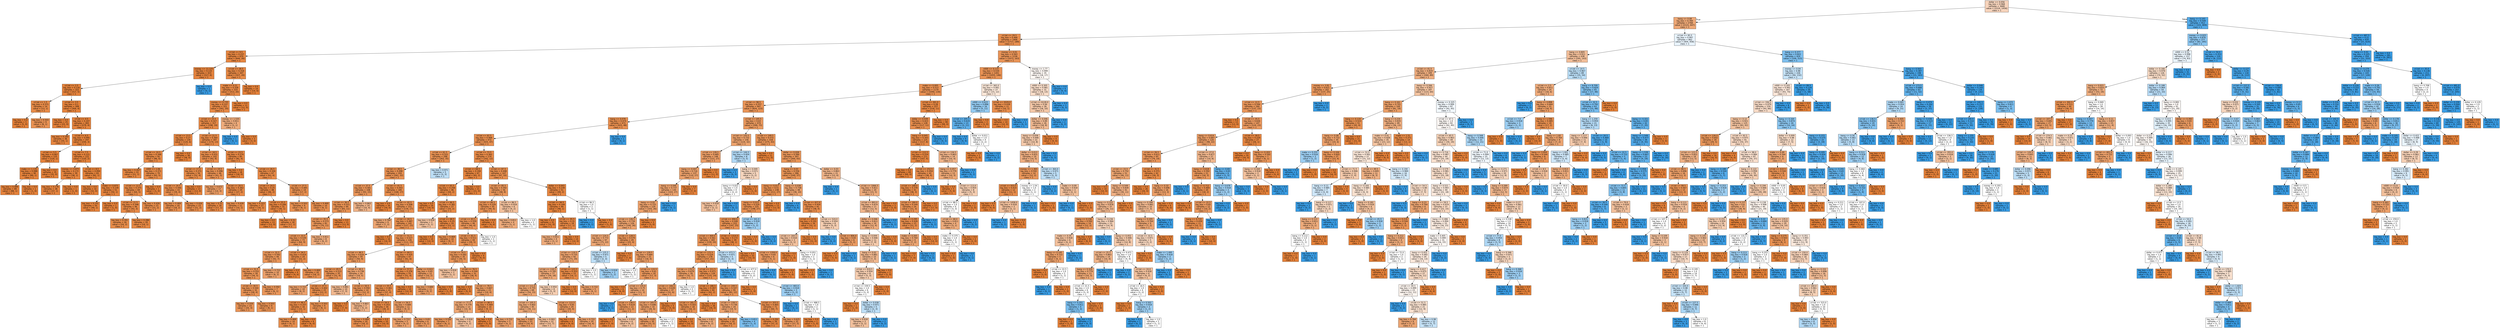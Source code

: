 digraph Tree {
node [shape=box, style="filled", color="black", fontname="helvetica"] ;
edge [fontname="helvetica"] ;
0 [label="dollar <= 0.056\nlog_loss = 0.968\nsamples = 3680\nvalue = [2224, 1456]\nclass = 1", fillcolor="#f6d3bb"] ;
1 [label="bang <= 0.08\nlog_loss = 0.784\nsamples = 2768\nvalue = [2121, 647]\nclass = 1", fillcolor="#eda775"] ;
0 -> 1 [labeldistance=2.5, labelangle=45, headlabel="True"] ;
2 [label="crl.tot <= 29.5\nlog_loss = 0.466\nsamples = 1906\nvalue = [1717, 189]\nclass = 1", fillcolor="#e88f4f"] ;
1 -> 2 ;
3 [label="crl.tot <= 9.5\nlog_loss = 0.237\nsamples = 670\nvalue = [644, 26]\nclass = 1", fillcolor="#e68641"] ;
2 -> 3 ;
4 [label="money <= 11.125\nlog_loss = 0.133\nsamples = 323\nvalue = [317, 6]\nclass = 1", fillcolor="#e5833d"] ;
3 -> 4 ;
5 [label="crl.tot <= 2.5\nlog_loss = 0.116\nsamples = 322\nvalue = [317, 5]\nclass = 1", fillcolor="#e5833c"] ;
4 -> 5 ;
6 [label="crl.tot <= 1.5\nlog_loss = 0.371\nsamples = 14\nvalue = [13, 1]\nclass = 1", fillcolor="#e78b48"] ;
5 -> 6 ;
7 [label="log_loss = 0.0\nsamples = 5\nvalue = [5, 0]\nclass = 1", fillcolor="#e58139"] ;
6 -> 7 ;
8 [label="log_loss = 0.503\nsamples = 9\nvalue = [8, 1]\nclass = 1", fillcolor="#e89152"] ;
6 -> 8 ;
9 [label="crl.tot <= 3.5\nlog_loss = 0.1\nsamples = 308\nvalue = [304, 4]\nclass = 1", fillcolor="#e5833c"] ;
5 -> 9 ;
10 [label="log_loss = 0.0\nsamples = 25\nvalue = [25, 0]\nclass = 1", fillcolor="#e58139"] ;
9 -> 10 ;
11 [label="crl.tot <= 4.5\nlog_loss = 0.107\nsamples = 283\nvalue = [279, 4]\nclass = 1", fillcolor="#e5833c"] ;
9 -> 11 ;
12 [label="log_loss = 0.183\nsamples = 36\nvalue = [35, 1]\nclass = 1", fillcolor="#e6853f"] ;
11 -> 12 ;
13 [label="crl.tot <= 6.5\nlog_loss = 0.095\nsamples = 247\nvalue = [244, 3]\nclass = 1", fillcolor="#e5833b"] ;
11 -> 13 ;
14 [label="crl.tot <= 5.5\nlog_loss = 0.067\nsamples = 125\nvalue = [124, 1]\nclass = 1", fillcolor="#e5823b"] ;
13 -> 14 ;
15 [label="make <= 1.135\nlog_loss = 0.088\nsamples = 90\nvalue = [89, 1]\nclass = 1", fillcolor="#e5823b"] ;
14 -> 15 ;
16 [label="log_loss = 0.089\nsamples = 89\nvalue = [88, 1]\nclass = 1", fillcolor="#e5823b"] ;
15 -> 16 ;
17 [label="log_loss = 0.0\nsamples = 1\nvalue = [1, 0]\nclass = 1", fillcolor="#e58139"] ;
15 -> 17 ;
18 [label="log_loss = 0.0\nsamples = 35\nvalue = [35, 0]\nclass = 1", fillcolor="#e58139"] ;
14 -> 18 ;
19 [label="crl.tot <= 7.5\nlog_loss = 0.121\nsamples = 122\nvalue = [120, 2]\nclass = 1", fillcolor="#e5833c"] ;
13 -> 19 ;
20 [label="money <= 4.875\nlog_loss = 0.172\nsamples = 39\nvalue = [38, 1]\nclass = 1", fillcolor="#e6843e"] ;
19 -> 20 ;
21 [label="log_loss = 0.176\nsamples = 38\nvalue = [37, 1]\nclass = 1", fillcolor="#e6843e"] ;
20 -> 21 ;
22 [label="log_loss = 0.0\nsamples = 1\nvalue = [1, 0]\nclass = 1", fillcolor="#e58139"] ;
20 -> 22 ;
23 [label="crl.tot <= 8.5\nlog_loss = 0.094\nsamples = 83\nvalue = [82, 1]\nclass = 1", fillcolor="#e5833b"] ;
19 -> 23 ;
24 [label="log_loss = 0.0\nsamples = 32\nvalue = [32, 0]\nclass = 1", fillcolor="#e58139"] ;
23 -> 24 ;
25 [label="make <= 0.875\nlog_loss = 0.139\nsamples = 51\nvalue = [50, 1]\nclass = 1", fillcolor="#e6843d"] ;
23 -> 25 ;
26 [label="log_loss = 0.141\nsamples = 50\nvalue = [49, 1]\nclass = 1", fillcolor="#e6843d"] ;
25 -> 26 ;
27 [label="log_loss = 0.0\nsamples = 1\nvalue = [1, 0]\nclass = 1", fillcolor="#e58139"] ;
25 -> 27 ;
28 [label="log_loss = 0.0\nsamples = 1\nvalue = [0, 1]\nclass = 1", fillcolor="#399de5"] ;
4 -> 28 ;
29 [label="crl.tot <= 28.5\nlog_loss = 0.318\nsamples = 347\nvalue = [327, 20]\nclass = 1", fillcolor="#e78945"] ;
3 -> 29 ;
30 [label="make <= 0.21\nlog_loss = 0.328\nsamples = 333\nvalue = [313, 20]\nclass = 1", fillcolor="#e78946"] ;
29 -> 30 ;
31 [label="money <= 0.735\nlog_loss = 0.337\nsamples = 321\nvalue = [301, 20]\nclass = 1", fillcolor="#e78946"] ;
30 -> 31 ;
32 [label="crl.tot <= 15.5\nlog_loss = 0.327\nsamples = 317\nvalue = [298, 19]\nclass = 1", fillcolor="#e78946"] ;
31 -> 32 ;
33 [label="crl.tot <= 13.5\nlog_loss = 0.27\nsamples = 130\nvalue = [124, 6]\nclass = 1", fillcolor="#e68743"] ;
32 -> 33 ;
34 [label="crl.tot <= 10.5\nlog_loss = 0.348\nsamples = 92\nvalue = [86, 6]\nclass = 1", fillcolor="#e78a47"] ;
33 -> 34 ;
35 [label="log_loss = 0.267\nsamples = 22\nvalue = [21, 1]\nclass = 1", fillcolor="#e68742"] ;
34 -> 35 ;
36 [label="n000 <= 1.06\nlog_loss = 0.371\nsamples = 70\nvalue = [65, 5]\nclass = 1", fillcolor="#e78b48"] ;
34 -> 36 ;
37 [label="crl.tot <= 12.5\nlog_loss = 0.375\nsamples = 69\nvalue = [64, 5]\nclass = 1", fillcolor="#e78b48"] ;
36 -> 37 ;
38 [label="crl.tot <= 11.5\nlog_loss = 0.348\nsamples = 46\nvalue = [43, 3]\nclass = 1", fillcolor="#e78a47"] ;
37 -> 38 ;
39 [label="log_loss = 0.391\nsamples = 26\nvalue = [24, 2]\nclass = 1", fillcolor="#e78c49"] ;
38 -> 39 ;
40 [label="log_loss = 0.286\nsamples = 20\nvalue = [19, 1]\nclass = 1", fillcolor="#e68843"] ;
38 -> 40 ;
41 [label="log_loss = 0.426\nsamples = 23\nvalue = [21, 2]\nclass = 1", fillcolor="#e78d4c"] ;
37 -> 41 ;
42 [label="log_loss = 0.0\nsamples = 1\nvalue = [1, 0]\nclass = 1", fillcolor="#e58139"] ;
36 -> 42 ;
43 [label="log_loss = 0.0\nsamples = 38\nvalue = [38, 0]\nclass = 1", fillcolor="#e58139"] ;
33 -> 43 ;
44 [label="crl.tot <= 21.5\nlog_loss = 0.364\nsamples = 187\nvalue = [174, 13]\nclass = 1", fillcolor="#e78a48"] ;
32 -> 44 ;
45 [label="crl.tot <= 18.5\nlog_loss = 0.431\nsamples = 102\nvalue = [93, 9]\nclass = 1", fillcolor="#e88d4c"] ;
44 -> 45 ;
46 [label="crl.tot <= 17.5\nlog_loss = 0.371\nsamples = 56\nvalue = [52, 4]\nclass = 1", fillcolor="#e78b48"] ;
45 -> 46 ;
47 [label="crl.tot <= 16.5\nlog_loss = 0.446\nsamples = 43\nvalue = [39, 4]\nclass = 1", fillcolor="#e88e4d"] ;
46 -> 47 ;
48 [label="log_loss = 0.469\nsamples = 20\nvalue = [18, 2]\nclass = 1", fillcolor="#e88f4f"] ;
47 -> 48 ;
49 [label="log_loss = 0.426\nsamples = 23\nvalue = [21, 2]\nclass = 1", fillcolor="#e78d4c"] ;
47 -> 49 ;
50 [label="log_loss = 0.0\nsamples = 13\nvalue = [13, 0]\nclass = 1", fillcolor="#e58139"] ;
46 -> 50 ;
51 [label="crl.tot <= 19.5\nlog_loss = 0.496\nsamples = 46\nvalue = [41, 5]\nclass = 1", fillcolor="#e89051"] ;
45 -> 51 ;
52 [label="log_loss = 0.672\nsamples = 17\nvalue = [14, 3]\nclass = 1", fillcolor="#eb9c63"] ;
51 -> 52 ;
53 [label="crl.tot <= 20.5\nlog_loss = 0.362\nsamples = 29\nvalue = [27, 2]\nclass = 1", fillcolor="#e78a48"] ;
51 -> 53 ;
54 [label="log_loss = 0.31\nsamples = 18\nvalue = [17, 1]\nclass = 1", fillcolor="#e78845"] ;
53 -> 54 ;
55 [label="log_loss = 0.439\nsamples = 11\nvalue = [10, 1]\nclass = 1", fillcolor="#e88e4d"] ;
53 -> 55 ;
56 [label="crl.tot <= 23.5\nlog_loss = 0.274\nsamples = 85\nvalue = [81, 4]\nclass = 1", fillcolor="#e68743"] ;
44 -> 56 ;
57 [label="log_loss = 0.0\nsamples = 18\nvalue = [18, 0]\nclass = 1", fillcolor="#e58139"] ;
56 -> 57 ;
58 [label="crl.tot <= 26.5\nlog_loss = 0.326\nsamples = 67\nvalue = [63, 4]\nclass = 1", fillcolor="#e78946"] ;
56 -> 58 ;
59 [label="crl.tot <= 24.5\nlog_loss = 0.25\nsamples = 48\nvalue = [46, 2]\nclass = 1", fillcolor="#e68642"] ;
58 -> 59 ;
60 [label="log_loss = 0.323\nsamples = 17\nvalue = [16, 1]\nclass = 1", fillcolor="#e78945"] ;
59 -> 60 ;
61 [label="crl.tot <= 25.5\nlog_loss = 0.206\nsamples = 31\nvalue = [30, 1]\nclass = 1", fillcolor="#e68540"] ;
59 -> 61 ;
62 [label="log_loss = 0.0\nsamples = 13\nvalue = [13, 0]\nclass = 1", fillcolor="#e58139"] ;
61 -> 62 ;
63 [label="log_loss = 0.31\nsamples = 18\nvalue = [17, 1]\nclass = 1", fillcolor="#e78845"] ;
61 -> 63 ;
64 [label="crl.tot <= 27.5\nlog_loss = 0.485\nsamples = 19\nvalue = [17, 2]\nclass = 1", fillcolor="#e89050"] ;
58 -> 64 ;
65 [label="log_loss = 0.503\nsamples = 9\nvalue = [8, 1]\nclass = 1", fillcolor="#e89152"] ;
64 -> 65 ;
66 [label="log_loss = 0.469\nsamples = 10\nvalue = [9, 1]\nclass = 1", fillcolor="#e88f4f"] ;
64 -> 66 ;
67 [label="money <= 1.535\nlog_loss = 0.811\nsamples = 4\nvalue = [3, 1]\nclass = 1", fillcolor="#eeab7b"] ;
31 -> 67 ;
68 [label="log_loss = 0.0\nsamples = 1\nvalue = [0, 1]\nclass = 1", fillcolor="#399de5"] ;
67 -> 68 ;
69 [label="log_loss = 0.0\nsamples = 3\nvalue = [3, 0]\nclass = 1", fillcolor="#e58139"] ;
67 -> 69 ;
70 [label="log_loss = 0.0\nsamples = 12\nvalue = [12, 0]\nclass = 1", fillcolor="#e58139"] ;
30 -> 70 ;
71 [label="log_loss = 0.0\nsamples = 14\nvalue = [14, 0]\nclass = 1", fillcolor="#e58139"] ;
29 -> 71 ;
72 [label="money <= 0.01\nlog_loss = 0.563\nsamples = 1236\nvalue = [1073, 163]\nclass = 1", fillcolor="#e99457"] ;
2 -> 72 ;
73 [label="n000 <= 0.115\nlog_loss = 0.534\nsamples = 1201\nvalue = [1055, 146]\nclass = 1", fillcolor="#e99254"] ;
72 -> 73 ;
74 [label="make <= 0.005\nlog_loss = 0.512\nsamples = 1174\nvalue = [1040, 134]\nclass = 1", fillcolor="#e89153"] ;
73 -> 74 ;
75 [label="crl.tot <= 98.5\nlog_loss = 0.557\nsamples = 947\nvalue = [824, 123]\nclass = 1", fillcolor="#e99457"] ;
74 -> 75 ;
76 [label="bang <= 0.076\nlog_loss = 0.474\nsamples = 473\nvalue = [425, 48]\nclass = 1", fillcolor="#e88f4f"] ;
75 -> 76 ;
77 [label="crl.tot <= 62.5\nlog_loss = 0.468\nsamples = 472\nvalue = [425, 47]\nclass = 1", fillcolor="#e88f4f"] ;
76 -> 77 ;
78 [label="crl.tot <= 61.5\nlog_loss = 0.522\nsamples = 298\nvalue = [263, 35]\nclass = 1", fillcolor="#e89253"] ;
77 -> 78 ;
79 [label="crl.tot <= 38.5\nlog_loss = 0.498\nsamples = 293\nvalue = [261, 32]\nclass = 1", fillcolor="#e89051"] ;
78 -> 79 ;
80 [label="crl.tot <= 37.5\nlog_loss = 0.581\nsamples = 108\nvalue = [93, 15]\nclass = 1", fillcolor="#e99559"] ;
79 -> 80 ;
81 [label="crl.tot <= 36.5\nlog_loss = 0.521\nsamples = 94\nvalue = [83, 11]\nclass = 1", fillcolor="#e89253"] ;
80 -> 81 ;
82 [label="crl.tot <= 35.5\nlog_loss = 0.573\nsamples = 81\nvalue = [70, 11]\nclass = 1", fillcolor="#e99558"] ;
81 -> 82 ;
83 [label="crl.tot <= 33.5\nlog_loss = 0.539\nsamples = 73\nvalue = [64, 9]\nclass = 1", fillcolor="#e99355"] ;
82 -> 83 ;
84 [label="crl.tot <= 32.5\nlog_loss = 0.592\nsamples = 49\nvalue = [42, 7]\nclass = 1", fillcolor="#e9965a"] ;
83 -> 84 ;
85 [label="crl.tot <= 31.5\nlog_loss = 0.552\nsamples = 39\nvalue = [34, 5]\nclass = 1", fillcolor="#e99456"] ;
84 -> 85 ;
86 [label="crl.tot <= 30.5\nlog_loss = 0.544\nsamples = 32\nvalue = [28, 4]\nclass = 1", fillcolor="#e99355"] ;
85 -> 86 ;
87 [label="log_loss = 0.559\nsamples = 23\nvalue = [20, 3]\nclass = 1", fillcolor="#e99457"] ;
86 -> 87 ;
88 [label="log_loss = 0.503\nsamples = 9\nvalue = [8, 1]\nclass = 1", fillcolor="#e89152"] ;
86 -> 88 ;
89 [label="log_loss = 0.592\nsamples = 7\nvalue = [6, 1]\nclass = 1", fillcolor="#e9965a"] ;
85 -> 89 ;
90 [label="log_loss = 0.722\nsamples = 10\nvalue = [8, 2]\nclass = 1", fillcolor="#eca06a"] ;
84 -> 90 ;
91 [label="crl.tot <= 34.5\nlog_loss = 0.414\nsamples = 24\nvalue = [22, 2]\nclass = 1", fillcolor="#e78c4b"] ;
83 -> 91 ;
92 [label="log_loss = 0.0\nsamples = 4\nvalue = [4, 0]\nclass = 1", fillcolor="#e58139"] ;
91 -> 92 ;
93 [label="log_loss = 0.469\nsamples = 20\nvalue = [18, 2]\nclass = 1", fillcolor="#e88f4f"] ;
91 -> 93 ;
94 [label="log_loss = 0.811\nsamples = 8\nvalue = [6, 2]\nclass = 1", fillcolor="#eeab7b"] ;
82 -> 94 ;
95 [label="log_loss = 0.0\nsamples = 13\nvalue = [13, 0]\nclass = 1", fillcolor="#e58139"] ;
81 -> 95 ;
96 [label="log_loss = 0.863\nsamples = 14\nvalue = [10, 4]\nclass = 1", fillcolor="#efb388"] ;
80 -> 96 ;
97 [label="crl.tot <= 41.5\nlog_loss = 0.443\nsamples = 185\nvalue = [168, 17]\nclass = 1", fillcolor="#e88e4d"] ;
79 -> 97 ;
98 [label="log_loss = 0.0\nsamples = 34\nvalue = [34, 0]\nclass = 1", fillcolor="#e58139"] ;
97 -> 98 ;
99 [label="crl.tot <= 42.5\nlog_loss = 0.508\nsamples = 151\nvalue = [134, 17]\nclass = 1", fillcolor="#e89152"] ;
97 -> 99 ;
100 [label="log_loss = 0.764\nsamples = 9\nvalue = [7, 2]\nclass = 1", fillcolor="#eca572"] ;
99 -> 100 ;
101 [label="crl.tot <= 44.5\nlog_loss = 0.487\nsamples = 142\nvalue = [127, 15]\nclass = 1", fillcolor="#e89050"] ;
99 -> 101 ;
102 [label="log_loss = 0.0\nsamples = 16\nvalue = [16, 0]\nclass = 1", fillcolor="#e58139"] ;
101 -> 102 ;
103 [label="crl.tot <= 51.5\nlog_loss = 0.527\nsamples = 126\nvalue = [111, 15]\nclass = 1", fillcolor="#e99254"] ;
101 -> 103 ;
104 [label="crl.tot <= 48.5\nlog_loss = 0.616\nsamples = 59\nvalue = [50, 9]\nclass = 1", fillcolor="#ea985d"] ;
103 -> 104 ;
105 [label="crl.tot <= 45.5\nlog_loss = 0.513\nsamples = 35\nvalue = [31, 4]\nclass = 1", fillcolor="#e89153"] ;
104 -> 105 ;
106 [label="log_loss = 0.722\nsamples = 10\nvalue = [8, 2]\nclass = 1", fillcolor="#eca06a"] ;
105 -> 106 ;
107 [label="crl.tot <= 47.5\nlog_loss = 0.402\nsamples = 25\nvalue = [23, 2]\nclass = 1", fillcolor="#e78c4a"] ;
105 -> 107 ;
108 [label="crl.tot <= 46.5\nlog_loss = 0.337\nsamples = 16\nvalue = [15, 1]\nclass = 1", fillcolor="#e78946"] ;
107 -> 108 ;
109 [label="log_loss = 0.469\nsamples = 10\nvalue = [9, 1]\nclass = 1", fillcolor="#e88f4f"] ;
108 -> 109 ;
110 [label="log_loss = 0.0\nsamples = 6\nvalue = [6, 0]\nclass = 1", fillcolor="#e58139"] ;
108 -> 110 ;
111 [label="log_loss = 0.503\nsamples = 9\nvalue = [8, 1]\nclass = 1", fillcolor="#e89152"] ;
107 -> 111 ;
112 [label="crl.tot <= 49.5\nlog_loss = 0.738\nsamples = 24\nvalue = [19, 5]\nclass = 1", fillcolor="#eca26d"] ;
104 -> 112 ;
113 [label="log_loss = 0.881\nsamples = 10\nvalue = [7, 3]\nclass = 1", fillcolor="#f0b78e"] ;
112 -> 113 ;
114 [label="crl.tot <= 50.5\nlog_loss = 0.592\nsamples = 14\nvalue = [12, 2]\nclass = 1", fillcolor="#e9965a"] ;
112 -> 114 ;
115 [label="log_loss = 0.0\nsamples = 7\nvalue = [7, 0]\nclass = 1", fillcolor="#e58139"] ;
114 -> 115 ;
116 [label="log_loss = 0.863\nsamples = 7\nvalue = [5, 2]\nclass = 1", fillcolor="#efb388"] ;
114 -> 116 ;
117 [label="crl.tot <= 60.5\nlog_loss = 0.435\nsamples = 67\nvalue = [61, 6]\nclass = 1", fillcolor="#e88d4c"] ;
103 -> 117 ;
118 [label="crl.tot <= 57.5\nlog_loss = 0.376\nsamples = 55\nvalue = [51, 4]\nclass = 1", fillcolor="#e78b49"] ;
117 -> 118 ;
119 [label="crl.tot <= 55.5\nlog_loss = 0.461\nsamples = 41\nvalue = [37, 4]\nclass = 1", fillcolor="#e88f4e"] ;
118 -> 119 ;
120 [label="crl.tot <= 54.5\nlog_loss = 0.353\nsamples = 30\nvalue = [28, 2]\nclass = 1", fillcolor="#e78a47"] ;
119 -> 120 ;
121 [label="log_loss = 0.469\nsamples = 20\nvalue = [18, 2]\nclass = 1", fillcolor="#e88f4f"] ;
120 -> 121 ;
122 [label="log_loss = 0.0\nsamples = 10\nvalue = [10, 0]\nclass = 1", fillcolor="#e58139"] ;
120 -> 122 ;
123 [label="crl.tot <= 56.5\nlog_loss = 0.684\nsamples = 11\nvalue = [9, 2]\nclass = 1", fillcolor="#eb9d65"] ;
119 -> 123 ;
124 [label="log_loss = 0.722\nsamples = 5\nvalue = [4, 1]\nclass = 1", fillcolor="#eca06a"] ;
123 -> 124 ;
125 [label="log_loss = 0.65\nsamples = 6\nvalue = [5, 1]\nclass = 1", fillcolor="#ea9a61"] ;
123 -> 125 ;
126 [label="log_loss = 0.0\nsamples = 14\nvalue = [14, 0]\nclass = 1", fillcolor="#e58139"] ;
118 -> 126 ;
127 [label="dollar <= 0.022\nlog_loss = 0.65\nsamples = 12\nvalue = [10, 2]\nclass = 1", fillcolor="#ea9a61"] ;
117 -> 127 ;
128 [label="log_loss = 0.684\nsamples = 11\nvalue = [9, 2]\nclass = 1", fillcolor="#eb9d65"] ;
127 -> 128 ;
129 [label="log_loss = 0.0\nsamples = 1\nvalue = [1, 0]\nclass = 1", fillcolor="#e58139"] ;
127 -> 129 ;
130 [label="log_loss = 0.971\nsamples = 5\nvalue = [2, 3]\nclass = 1", fillcolor="#bddef6"] ;
78 -> 130 ;
131 [label="crl.tot <= 73.5\nlog_loss = 0.362\nsamples = 174\nvalue = [162, 12]\nclass = 1", fillcolor="#e78a48"] ;
77 -> 131 ;
132 [label="crl.tot <= 69.5\nlog_loss = 0.194\nsamples = 67\nvalue = [65, 2]\nclass = 1", fillcolor="#e6853f"] ;
131 -> 132 ;
133 [label="crl.tot <= 65.5\nlog_loss = 0.258\nsamples = 46\nvalue = [44, 2]\nclass = 1", fillcolor="#e68742"] ;
132 -> 133 ;
134 [label="log_loss = 0.0\nsamples = 19\nvalue = [19, 0]\nclass = 1", fillcolor="#e58139"] ;
133 -> 134 ;
135 [label="crl.tot <= 66.5\nlog_loss = 0.381\nsamples = 27\nvalue = [25, 2]\nclass = 1", fillcolor="#e78b49"] ;
133 -> 135 ;
136 [label="log_loss = 0.918\nsamples = 3\nvalue = [2, 1]\nclass = 1", fillcolor="#f2c09c"] ;
135 -> 136 ;
137 [label="crl.tot <= 68.5\nlog_loss = 0.25\nsamples = 24\nvalue = [23, 1]\nclass = 1", fillcolor="#e68642"] ;
135 -> 137 ;
138 [label="log_loss = 0.0\nsamples = 14\nvalue = [14, 0]\nclass = 1", fillcolor="#e58139"] ;
137 -> 138 ;
139 [label="log_loss = 0.469\nsamples = 10\nvalue = [9, 1]\nclass = 1", fillcolor="#e88f4f"] ;
137 -> 139 ;
140 [label="log_loss = 0.0\nsamples = 21\nvalue = [21, 0]\nclass = 1", fillcolor="#e58139"] ;
132 -> 140 ;
141 [label="crl.tot <= 87.5\nlog_loss = 0.448\nsamples = 107\nvalue = [97, 10]\nclass = 1", fillcolor="#e88e4d"] ;
131 -> 141 ;
142 [label="crl.tot <= 85.5\nlog_loss = 0.592\nsamples = 56\nvalue = [48, 8]\nclass = 1", fillcolor="#e9965a"] ;
141 -> 142 ;
143 [label="crl.tot <= 84.5\nlog_loss = 0.529\nsamples = 50\nvalue = [44, 6]\nclass = 1", fillcolor="#e99254"] ;
142 -> 143 ;
144 [label="crl.tot <= 83.5\nlog_loss = 0.559\nsamples = 46\nvalue = [40, 6]\nclass = 1", fillcolor="#e99457"] ;
143 -> 144 ;
145 [label="crl.tot <= 81.5\nlog_loss = 0.511\nsamples = 44\nvalue = [39, 5]\nclass = 1", fillcolor="#e89152"] ;
144 -> 145 ;
146 [label="crl.tot <= 74.5\nlog_loss = 0.592\nsamples = 35\nvalue = [30, 5]\nclass = 1", fillcolor="#e9965a"] ;
145 -> 146 ;
147 [label="log_loss = 0.918\nsamples = 3\nvalue = [2, 1]\nclass = 1", fillcolor="#f2c09c"] ;
146 -> 147 ;
148 [label="crl.tot <= 76.5\nlog_loss = 0.544\nsamples = 32\nvalue = [28, 4]\nclass = 1", fillcolor="#e99355"] ;
146 -> 148 ;
149 [label="log_loss = 0.0\nsamples = 9\nvalue = [9, 0]\nclass = 1", fillcolor="#e58139"] ;
148 -> 149 ;
150 [label="crl.tot <= 78.5\nlog_loss = 0.667\nsamples = 23\nvalue = [19, 4]\nclass = 1", fillcolor="#ea9c63"] ;
148 -> 150 ;
151 [label="crl.tot <= 77.5\nlog_loss = 0.779\nsamples = 13\nvalue = [10, 3]\nclass = 1", fillcolor="#eda774"] ;
150 -> 151 ;
152 [label="log_loss = 0.592\nsamples = 7\nvalue = [6, 1]\nclass = 1", fillcolor="#e9965a"] ;
151 -> 152 ;
153 [label="log_loss = 0.918\nsamples = 6\nvalue = [4, 2]\nclass = 1", fillcolor="#f2c09c"] ;
151 -> 153 ;
154 [label="crl.tot <= 80.5\nlog_loss = 0.469\nsamples = 10\nvalue = [9, 1]\nclass = 1", fillcolor="#e88f4f"] ;
150 -> 154 ;
155 [label="log_loss = 0.0\nsamples = 5\nvalue = [5, 0]\nclass = 1", fillcolor="#e58139"] ;
154 -> 155 ;
156 [label="log_loss = 0.722\nsamples = 5\nvalue = [4, 1]\nclass = 1", fillcolor="#eca06a"] ;
154 -> 156 ;
157 [label="log_loss = 0.0\nsamples = 9\nvalue = [9, 0]\nclass = 1", fillcolor="#e58139"] ;
145 -> 157 ;
158 [label="log_loss = 1.0\nsamples = 2\nvalue = [1, 1]\nclass = 1", fillcolor="#ffffff"] ;
144 -> 158 ;
159 [label="log_loss = 0.0\nsamples = 4\nvalue = [4, 0]\nclass = 1", fillcolor="#e58139"] ;
143 -> 159 ;
160 [label="crl.tot <= 86.5\nlog_loss = 0.918\nsamples = 6\nvalue = [4, 2]\nclass = 1", fillcolor="#f2c09c"] ;
142 -> 160 ;
161 [label="log_loss = 0.811\nsamples = 4\nvalue = [3, 1]\nclass = 1", fillcolor="#eeab7b"] ;
160 -> 161 ;
162 [label="log_loss = 1.0\nsamples = 2\nvalue = [1, 1]\nclass = 1", fillcolor="#ffffff"] ;
160 -> 162 ;
163 [label="dollar <= 0.043\nlog_loss = 0.239\nsamples = 51\nvalue = [49, 2]\nclass = 1", fillcolor="#e68641"] ;
141 -> 163 ;
164 [label="crl.tot <= 94.5\nlog_loss = 0.144\nsamples = 49\nvalue = [48, 1]\nclass = 1", fillcolor="#e6843d"] ;
163 -> 164 ;
165 [label="log_loss = 0.0\nsamples = 31\nvalue = [31, 0]\nclass = 1", fillcolor="#e58139"] ;
164 -> 165 ;
166 [label="crl.tot <= 95.5\nlog_loss = 0.31\nsamples = 18\nvalue = [17, 1]\nclass = 1", fillcolor="#e78845"] ;
164 -> 166 ;
167 [label="log_loss = 0.811\nsamples = 4\nvalue = [3, 1]\nclass = 1", fillcolor="#eeab7b"] ;
166 -> 167 ;
168 [label="log_loss = 0.0\nsamples = 14\nvalue = [14, 0]\nclass = 1", fillcolor="#e58139"] ;
166 -> 168 ;
169 [label="crl.tot <= 96.5\nlog_loss = 1.0\nsamples = 2\nvalue = [1, 1]\nclass = 1", fillcolor="#ffffff"] ;
163 -> 169 ;
170 [label="log_loss = 0.0\nsamples = 1\nvalue = [0, 1]\nclass = 1", fillcolor="#399de5"] ;
169 -> 170 ;
171 [label="log_loss = 0.0\nsamples = 1\nvalue = [1, 0]\nclass = 1", fillcolor="#e58139"] ;
169 -> 171 ;
172 [label="log_loss = 0.0\nsamples = 1\nvalue = [0, 1]\nclass = 1", fillcolor="#399de5"] ;
76 -> 172 ;
173 [label="crl.tot <= 145.5\nlog_loss = 0.63\nsamples = 474\nvalue = [399, 75]\nclass = 1", fillcolor="#ea995e"] ;
75 -> 173 ;
174 [label="crl.tot <= 143.5\nlog_loss = 0.732\nsamples = 156\nvalue = [124, 32]\nclass = 1", fillcolor="#eca26c"] ;
173 -> 174 ;
175 [label="crl.tot <= 139.5\nlog_loss = 0.685\nsamples = 148\nvalue = [121, 27]\nclass = 1", fillcolor="#eb9d65"] ;
174 -> 175 ;
176 [label="bang <= 0.047\nlog_loss = 0.716\nsamples = 137\nvalue = [110, 27]\nclass = 1", fillcolor="#eba06a"] ;
175 -> 176 ;
177 [label="bang <= 0.046\nlog_loss = 0.737\nsamples = 130\nvalue = [103, 27]\nclass = 1", fillcolor="#eca26d"] ;
176 -> 177 ;
178 [label="bang <= 0.02\nlog_loss = 0.725\nsamples = 129\nvalue = [103, 26]\nclass = 1", fillcolor="#eca16b"] ;
177 -> 178 ;
179 [label="crl.tot <= 126.5\nlog_loss = 0.734\nsamples = 126\nvalue = [100, 26]\nclass = 1", fillcolor="#eca26c"] ;
178 -> 179 ;
180 [label="crl.tot <= 124.5\nlog_loss = 0.772\nsamples = 97\nvalue = [75, 22]\nclass = 1", fillcolor="#eda673"] ;
179 -> 180 ;
181 [label="crl.tot <= 119.5\nlog_loss = 0.735\nsamples = 92\nvalue = [73, 19]\nclass = 1", fillcolor="#eca26d"] ;
180 -> 181 ;
182 [label="crl.tot <= 118.5\nlog_loss = 0.785\nsamples = 77\nvalue = [59, 18]\nclass = 1", fillcolor="#eda775"] ;
181 -> 182 ;
183 [label="crl.tot <= 111.0\nlog_loss = 0.755\nsamples = 69\nvalue = [54, 15]\nclass = 1", fillcolor="#eca470"] ;
182 -> 183 ;
184 [label="crl.tot <= 105.5\nlog_loss = 0.802\nsamples = 45\nvalue = [34, 11]\nclass = 1", fillcolor="#edaa79"] ;
183 -> 184 ;
185 [label="log_loss = 0.667\nsamples = 23\nvalue = [19, 4]\nclass = 1", fillcolor="#ea9c63"] ;
184 -> 185 ;
186 [label="log_loss = 0.902\nsamples = 22\nvalue = [15, 7]\nclass = 1", fillcolor="#f1bc95"] ;
184 -> 186 ;
187 [label="crl.tot <= 112.5\nlog_loss = 0.65\nsamples = 24\nvalue = [20, 4]\nclass = 1", fillcolor="#ea9a61"] ;
183 -> 187 ;
188 [label="log_loss = 0.0\nsamples = 4\nvalue = [4, 0]\nclass = 1", fillcolor="#e58139"] ;
187 -> 188 ;
189 [label="log_loss = 0.722\nsamples = 20\nvalue = [16, 4]\nclass = 1", fillcolor="#eca06a"] ;
187 -> 189 ;
190 [label="log_loss = 0.954\nsamples = 8\nvalue = [5, 3]\nclass = 1", fillcolor="#f5cdb0"] ;
182 -> 190 ;
191 [label="crl.tot <= 123.5\nlog_loss = 0.353\nsamples = 15\nvalue = [14, 1]\nclass = 1", fillcolor="#e78a47"] ;
181 -> 191 ;
192 [label="log_loss = 0.0\nsamples = 10\nvalue = [10, 0]\nclass = 1", fillcolor="#e58139"] ;
191 -> 192 ;
193 [label="log_loss = 0.722\nsamples = 5\nvalue = [4, 1]\nclass = 1", fillcolor="#eca06a"] ;
191 -> 193 ;
194 [label="crl.tot <= 125.5\nlog_loss = 0.971\nsamples = 5\nvalue = [2, 3]\nclass = 1", fillcolor="#bddef6"] ;
180 -> 194 ;
195 [label="log_loss = 1.0\nsamples = 2\nvalue = [1, 1]\nclass = 1", fillcolor="#ffffff"] ;
194 -> 195 ;
196 [label="log_loss = 0.918\nsamples = 3\nvalue = [1, 2]\nclass = 1", fillcolor="#9ccef2"] ;
194 -> 196 ;
197 [label="crl.tot <= 128.5\nlog_loss = 0.579\nsamples = 29\nvalue = [25, 4]\nclass = 1", fillcolor="#e99559"] ;
179 -> 197 ;
198 [label="log_loss = 0.0\nsamples = 7\nvalue = [7, 0]\nclass = 1", fillcolor="#e58139"] ;
197 -> 198 ;
199 [label="crl.tot <= 129.5\nlog_loss = 0.684\nsamples = 22\nvalue = [18, 4]\nclass = 1", fillcolor="#eb9d65"] ;
197 -> 199 ;
200 [label="log_loss = 1.0\nsamples = 2\nvalue = [1, 1]\nclass = 1", fillcolor="#ffffff"] ;
199 -> 200 ;
201 [label="crl.tot <= 133.5\nlog_loss = 0.61\nsamples = 20\nvalue = [17, 3]\nclass = 1", fillcolor="#ea975c"] ;
199 -> 201 ;
202 [label="log_loss = 0.0\nsamples = 6\nvalue = [6, 0]\nclass = 1", fillcolor="#e58139"] ;
201 -> 202 ;
203 [label="crl.tot <= 135.0\nlog_loss = 0.75\nsamples = 14\nvalue = [11, 3]\nclass = 1", fillcolor="#eca36f"] ;
201 -> 203 ;
204 [label="log_loss = 0.0\nsamples = 1\nvalue = [0, 1]\nclass = 1", fillcolor="#399de5"] ;
203 -> 204 ;
205 [label="crl.tot <= 138.5\nlog_loss = 0.619\nsamples = 13\nvalue = [11, 2]\nclass = 1", fillcolor="#ea985d"] ;
203 -> 205 ;
206 [label="log_loss = 0.0\nsamples = 7\nvalue = [7, 0]\nclass = 1", fillcolor="#e58139"] ;
205 -> 206 ;
207 [label="log_loss = 0.918\nsamples = 6\nvalue = [4, 2]\nclass = 1", fillcolor="#f2c09c"] ;
205 -> 207 ;
208 [label="log_loss = 0.0\nsamples = 3\nvalue = [3, 0]\nclass = 1", fillcolor="#e58139"] ;
178 -> 208 ;
209 [label="log_loss = 0.0\nsamples = 1\nvalue = [0, 1]\nclass = 1", fillcolor="#399de5"] ;
177 -> 209 ;
210 [label="log_loss = 0.0\nsamples = 7\nvalue = [7, 0]\nclass = 1", fillcolor="#e58139"] ;
176 -> 210 ;
211 [label="log_loss = 0.0\nsamples = 11\nvalue = [11, 0]\nclass = 1", fillcolor="#e58139"] ;
175 -> 211 ;
212 [label="crl.tot <= 144.5\nlog_loss = 0.954\nsamples = 8\nvalue = [3, 5]\nclass = 1", fillcolor="#b0d8f5"] ;
174 -> 212 ;
213 [label="log_loss = 0.0\nsamples = 3\nvalue = [0, 3]\nclass = 1", fillcolor="#399de5"] ;
212 -> 213 ;
214 [label="bang <= 0.049\nlog_loss = 0.971\nsamples = 5\nvalue = [3, 2]\nclass = 1", fillcolor="#f6d5bd"] ;
212 -> 214 ;
215 [label="bang <= 0.022\nlog_loss = 1.0\nsamples = 4\nvalue = [2, 2]\nclass = 1", fillcolor="#ffffff"] ;
214 -> 215 ;
216 [label="log_loss = 0.918\nsamples = 3\nvalue = [2, 1]\nclass = 1", fillcolor="#f2c09c"] ;
215 -> 216 ;
217 [label="log_loss = 0.0\nsamples = 1\nvalue = [0, 1]\nclass = 1", fillcolor="#399de5"] ;
215 -> 217 ;
218 [label="log_loss = 0.0\nsamples = 1\nvalue = [1, 0]\nclass = 1", fillcolor="#e58139"] ;
214 -> 218 ;
219 [label="crl.tot <= 149.5\nlog_loss = 0.572\nsamples = 318\nvalue = [275, 43]\nclass = 1", fillcolor="#e99558"] ;
173 -> 219 ;
220 [label="log_loss = 0.0\nsamples = 11\nvalue = [11, 0]\nclass = 1", fillcolor="#e58139"] ;
219 -> 220 ;
221 [label="dollar <= 0.028\nlog_loss = 0.584\nsamples = 307\nvalue = [264, 43]\nclass = 1", fillcolor="#e99659"] ;
219 -> 221 ;
222 [label="bang <= 0.03\nlog_loss = 0.556\nsamples = 286\nvalue = [249, 37]\nclass = 1", fillcolor="#e99456"] ;
221 -> 222 ;
223 [label="bang <= 0.017\nlog_loss = 0.51\nsamples = 238\nvalue = [211, 27]\nclass = 1", fillcolor="#e89152"] ;
222 -> 223 ;
224 [label="bang <= 0.015\nlog_loss = 0.529\nsamples = 225\nvalue = [198, 27]\nclass = 1", fillcolor="#e99254"] ;
223 -> 224 ;
225 [label="crl.tot <= 494.0\nlog_loss = 0.508\nsamples = 222\nvalue = [197, 25]\nclass = 1", fillcolor="#e89152"] ;
224 -> 225 ;
226 [label="crl.tot <= 469.0\nlog_loss = 0.561\nsamples = 183\nvalue = [159, 24]\nclass = 1", fillcolor="#e99457"] ;
225 -> 226 ;
227 [label="crl.tot <= 172.5\nlog_loss = 0.524\nsamples = 178\nvalue = [157, 21]\nclass = 1", fillcolor="#e89253"] ;
226 -> 227 ;
228 [label="crl.tot <= 170.5\nlog_loss = 0.679\nsamples = 39\nvalue = [32, 7]\nclass = 1", fillcolor="#eb9d64"] ;
227 -> 228 ;
229 [label="crl.tot <= 166.5\nlog_loss = 0.639\nsamples = 37\nvalue = [31, 6]\nclass = 1", fillcolor="#ea995f"] ;
228 -> 229 ;
230 [label="crl.tot <= 165.0\nlog_loss = 0.696\nsamples = 32\nvalue = [26, 6]\nclass = 1", fillcolor="#eb9e67"] ;
229 -> 230 ;
231 [label="log_loss = 0.65\nsamples = 30\nvalue = [25, 5]\nclass = 1", fillcolor="#ea9a61"] ;
230 -> 231 ;
232 [label="log_loss = 1.0\nsamples = 2\nvalue = [1, 1]\nclass = 1", fillcolor="#ffffff"] ;
230 -> 232 ;
233 [label="log_loss = 0.0\nsamples = 5\nvalue = [5, 0]\nclass = 1", fillcolor="#e58139"] ;
229 -> 233 ;
234 [label="log_loss = 1.0\nsamples = 2\nvalue = [1, 1]\nclass = 1", fillcolor="#ffffff"] ;
228 -> 234 ;
235 [label="crl.tot <= 211.5\nlog_loss = 0.471\nsamples = 139\nvalue = [125, 14]\nclass = 1", fillcolor="#e88f4f"] ;
227 -> 235 ;
236 [label="crl.tot <= 186.5\nlog_loss = 0.267\nsamples = 44\nvalue = [42, 2]\nclass = 1", fillcolor="#e68742"] ;
235 -> 236 ;
237 [label="crl.tot <= 181.5\nlog_loss = 0.503\nsamples = 18\nvalue = [16, 2]\nclass = 1", fillcolor="#e89152"] ;
236 -> 237 ;
238 [label="log_loss = 0.0\nsamples = 10\nvalue = [10, 0]\nclass = 1", fillcolor="#e58139"] ;
237 -> 238 ;
239 [label="log_loss = 0.811\nsamples = 8\nvalue = [6, 2]\nclass = 1", fillcolor="#eeab7b"] ;
237 -> 239 ;
240 [label="log_loss = 0.0\nsamples = 26\nvalue = [26, 0]\nclass = 1", fillcolor="#e58139"] ;
236 -> 240 ;
241 [label="crl.tot <= 249.5\nlog_loss = 0.547\nsamples = 95\nvalue = [83, 12]\nclass = 1", fillcolor="#e99356"] ;
235 -> 241 ;
242 [label="crl.tot <= 239.5\nlog_loss = 0.738\nsamples = 24\nvalue = [19, 5]\nclass = 1", fillcolor="#eca26d"] ;
241 -> 242 ;
243 [label="log_loss = 0.469\nsamples = 20\nvalue = [18, 2]\nclass = 1", fillcolor="#e88f4f"] ;
242 -> 243 ;
244 [label="log_loss = 0.811\nsamples = 4\nvalue = [1, 3]\nclass = 1", fillcolor="#7bbeee"] ;
242 -> 244 ;
245 [label="crl.tot <= 353.5\nlog_loss = 0.465\nsamples = 71\nvalue = [64, 7]\nclass = 1", fillcolor="#e88f4f"] ;
241 -> 245 ;
246 [label="log_loss = 0.292\nsamples = 39\nvalue = [37, 2]\nclass = 1", fillcolor="#e68844"] ;
245 -> 246 ;
247 [label="log_loss = 0.625\nsamples = 32\nvalue = [27, 5]\nclass = 1", fillcolor="#ea985e"] ;
245 -> 247 ;
248 [label="crl.tot <= 472.5\nlog_loss = 0.971\nsamples = 5\nvalue = [2, 3]\nclass = 1", fillcolor="#bddef6"] ;
226 -> 248 ;
249 [label="log_loss = 0.0\nsamples = 1\nvalue = [0, 1]\nclass = 1", fillcolor="#399de5"] ;
248 -> 249 ;
250 [label="crl.tot <= 477.0\nlog_loss = 1.0\nsamples = 4\nvalue = [2, 2]\nclass = 1", fillcolor="#ffffff"] ;
248 -> 250 ;
251 [label="log_loss = 0.0\nsamples = 1\nvalue = [1, 0]\nclass = 1", fillcolor="#e58139"] ;
250 -> 251 ;
252 [label="crl.tot <= 483.0\nlog_loss = 0.918\nsamples = 3\nvalue = [1, 2]\nclass = 1", fillcolor="#9ccef2"] ;
250 -> 252 ;
253 [label="log_loss = 0.0\nsamples = 1\nvalue = [0, 1]\nclass = 1", fillcolor="#399de5"] ;
252 -> 253 ;
254 [label="crl.tot <= 488.5\nlog_loss = 1.0\nsamples = 2\nvalue = [1, 1]\nclass = 1", fillcolor="#ffffff"] ;
252 -> 254 ;
255 [label="log_loss = 0.0\nsamples = 1\nvalue = [1, 0]\nclass = 1", fillcolor="#e58139"] ;
254 -> 255 ;
256 [label="log_loss = 0.0\nsamples = 1\nvalue = [0, 1]\nclass = 1", fillcolor="#399de5"] ;
254 -> 256 ;
257 [label="crl.tot <= 1314.5\nlog_loss = 0.172\nsamples = 39\nvalue = [38, 1]\nclass = 1", fillcolor="#e6843e"] ;
225 -> 257 ;
258 [label="log_loss = 0.0\nsamples = 33\nvalue = [33, 0]\nclass = 1", fillcolor="#e58139"] ;
257 -> 258 ;
259 [label="crl.tot <= 1359.0\nlog_loss = 0.65\nsamples = 6\nvalue = [5, 1]\nclass = 1", fillcolor="#ea9a61"] ;
257 -> 259 ;
260 [label="log_loss = 0.0\nsamples = 1\nvalue = [0, 1]\nclass = 1", fillcolor="#399de5"] ;
259 -> 260 ;
261 [label="log_loss = 0.0\nsamples = 5\nvalue = [5, 0]\nclass = 1", fillcolor="#e58139"] ;
259 -> 261 ;
262 [label="crl.tot <= 341.0\nlog_loss = 0.918\nsamples = 3\nvalue = [1, 2]\nclass = 1", fillcolor="#9ccef2"] ;
224 -> 262 ;
263 [label="log_loss = 0.0\nsamples = 1\nvalue = [1, 0]\nclass = 1", fillcolor="#e58139"] ;
262 -> 263 ;
264 [label="log_loss = 0.0\nsamples = 2\nvalue = [0, 2]\nclass = 1", fillcolor="#399de5"] ;
262 -> 264 ;
265 [label="log_loss = 0.0\nsamples = 13\nvalue = [13, 0]\nclass = 1", fillcolor="#e58139"] ;
223 -> 265 ;
266 [label="bang <= 0.038\nlog_loss = 0.738\nsamples = 48\nvalue = [38, 10]\nclass = 1", fillcolor="#eca26d"] ;
222 -> 266 ;
267 [label="log_loss = 0.0\nsamples = 6\nvalue = [0, 6]\nclass = 1", fillcolor="#399de5"] ;
266 -> 267 ;
268 [label="crl.tot <= 427.0\nlog_loss = 0.454\nsamples = 42\nvalue = [38, 4]\nclass = 1", fillcolor="#e88e4e"] ;
266 -> 268 ;
269 [label="crl.tot <= 169.0\nlog_loss = 0.191\nsamples = 34\nvalue = [33, 1]\nclass = 1", fillcolor="#e6853f"] ;
268 -> 269 ;
270 [label="crl.tot <= 164.5\nlog_loss = 0.918\nsamples = 3\nvalue = [2, 1]\nclass = 1", fillcolor="#f2c09c"] ;
269 -> 270 ;
271 [label="log_loss = 0.0\nsamples = 1\nvalue = [1, 0]\nclass = 1", fillcolor="#e58139"] ;
270 -> 271 ;
272 [label="bang <= 0.051\nlog_loss = 1.0\nsamples = 2\nvalue = [1, 1]\nclass = 1", fillcolor="#ffffff"] ;
270 -> 272 ;
273 [label="log_loss = 0.0\nsamples = 1\nvalue = [1, 0]\nclass = 1", fillcolor="#e58139"] ;
272 -> 273 ;
274 [label="log_loss = 0.0\nsamples = 1\nvalue = [0, 1]\nclass = 1", fillcolor="#399de5"] ;
272 -> 274 ;
275 [label="log_loss = 0.0\nsamples = 31\nvalue = [31, 0]\nclass = 1", fillcolor="#e58139"] ;
269 -> 275 ;
276 [label="crl.tot <= 524.0\nlog_loss = 0.954\nsamples = 8\nvalue = [5, 3]\nclass = 1", fillcolor="#f5cdb0"] ;
268 -> 276 ;
277 [label="log_loss = 0.0\nsamples = 2\nvalue = [0, 2]\nclass = 1", fillcolor="#399de5"] ;
276 -> 277 ;
278 [label="crl.tot <= 806.0\nlog_loss = 0.65\nsamples = 6\nvalue = [5, 1]\nclass = 1", fillcolor="#ea9a61"] ;
276 -> 278 ;
279 [label="log_loss = 0.0\nsamples = 5\nvalue = [5, 0]\nclass = 1", fillcolor="#e58139"] ;
278 -> 279 ;
280 [label="log_loss = 0.0\nsamples = 1\nvalue = [0, 1]\nclass = 1", fillcolor="#399de5"] ;
278 -> 280 ;
281 [label="dollar <= 0.03\nlog_loss = 0.863\nsamples = 21\nvalue = [15, 6]\nclass = 1", fillcolor="#efb388"] ;
221 -> 281 ;
282 [label="log_loss = 0.0\nsamples = 1\nvalue = [0, 1]\nclass = 1", fillcolor="#399de5"] ;
281 -> 282 ;
283 [label="crl.tot <= 1066.5\nlog_loss = 0.811\nsamples = 20\nvalue = [15, 5]\nclass = 1", fillcolor="#eeab7b"] ;
281 -> 283 ;
284 [label="crl.tot <= 893.0\nlog_loss = 0.874\nsamples = 17\nvalue = [12, 5]\nclass = 1", fillcolor="#f0b58b"] ;
283 -> 284 ;
285 [label="dollar <= 0.046\nlog_loss = 0.811\nsamples = 16\nvalue = [12, 4]\nclass = 1", fillcolor="#eeab7b"] ;
284 -> 285 ;
286 [label="bang <= 0.044\nlog_loss = 0.946\nsamples = 11\nvalue = [7, 4]\nclass = 1", fillcolor="#f4c9aa"] ;
285 -> 286 ;
287 [label="bang <= 0.02\nlog_loss = 0.881\nsamples = 10\nvalue = [7, 3]\nclass = 1", fillcolor="#f0b78e"] ;
286 -> 287 ;
288 [label="crl.tot <= 419.5\nlog_loss = 0.954\nsamples = 8\nvalue = [5, 3]\nclass = 1", fillcolor="#f5cdb0"] ;
287 -> 288 ;
289 [label="crl.tot <= 159.5\nlog_loss = 1.0\nsamples = 6\nvalue = [3, 3]\nclass = 1", fillcolor="#ffffff"] ;
288 -> 289 ;
290 [label="log_loss = 0.0\nsamples = 1\nvalue = [1, 0]\nclass = 1", fillcolor="#e58139"] ;
289 -> 290 ;
291 [label="dollar <= 0.038\nlog_loss = 0.971\nsamples = 5\nvalue = [2, 3]\nclass = 1", fillcolor="#bddef6"] ;
289 -> 291 ;
292 [label="log_loss = 0.918\nsamples = 3\nvalue = [2, 1]\nclass = 1", fillcolor="#f2c09c"] ;
291 -> 292 ;
293 [label="log_loss = 0.0\nsamples = 2\nvalue = [0, 2]\nclass = 1", fillcolor="#399de5"] ;
291 -> 293 ;
294 [label="log_loss = 0.0\nsamples = 2\nvalue = [2, 0]\nclass = 1", fillcolor="#e58139"] ;
288 -> 294 ;
295 [label="log_loss = 0.0\nsamples = 2\nvalue = [2, 0]\nclass = 1", fillcolor="#e58139"] ;
287 -> 295 ;
296 [label="log_loss = 0.0\nsamples = 1\nvalue = [0, 1]\nclass = 1", fillcolor="#399de5"] ;
286 -> 296 ;
297 [label="log_loss = 0.0\nsamples = 5\nvalue = [5, 0]\nclass = 1", fillcolor="#e58139"] ;
285 -> 297 ;
298 [label="log_loss = 0.0\nsamples = 1\nvalue = [0, 1]\nclass = 1", fillcolor="#399de5"] ;
284 -> 298 ;
299 [label="log_loss = 0.0\nsamples = 3\nvalue = [3, 0]\nclass = 1", fillcolor="#e58139"] ;
283 -> 299 ;
300 [label="crl.tot <= 261.0\nlog_loss = 0.28\nsamples = 227\nvalue = [216, 11]\nclass = 1", fillcolor="#e68743"] ;
74 -> 300 ;
301 [label="dollar <= 0.039\nlog_loss = 0.423\nsamples = 128\nvalue = [117, 11]\nclass = 1", fillcolor="#e78d4c"] ;
300 -> 301 ;
302 [label="bang <= 0.045\nlog_loss = 0.343\nsamples = 125\nvalue = [117, 8]\nclass = 1", fillcolor="#e78a47"] ;
301 -> 302 ;
303 [label="crl.tot <= 112.5\nlog_loss = 0.224\nsamples = 111\nvalue = [107, 4]\nclass = 1", fillcolor="#e68640"] ;
302 -> 303 ;
304 [label="log_loss = 0.0\nsamples = 69\nvalue = [69, 0]\nclass = 1", fillcolor="#e58139"] ;
303 -> 304 ;
305 [label="crl.tot <= 252.5\nlog_loss = 0.454\nsamples = 42\nvalue = [38, 4]\nclass = 1", fillcolor="#e88e4e"] ;
303 -> 305 ;
306 [label="crl.tot <= 188.0\nlog_loss = 0.378\nsamples = 41\nvalue = [38, 3]\nclass = 1", fillcolor="#e78b49"] ;
305 -> 306 ;
307 [label="crl.tot <= 184.0\nlog_loss = 0.544\nsamples = 24\nvalue = [21, 3]\nclass = 1", fillcolor="#e99355"] ;
306 -> 307 ;
308 [label="make <= 0.295\nlog_loss = 0.426\nsamples = 23\nvalue = [21, 2]\nclass = 1", fillcolor="#e78d4c"] ;
307 -> 308 ;
309 [label="make <= 0.265\nlog_loss = 0.764\nsamples = 9\nvalue = [7, 2]\nclass = 1", fillcolor="#eca572"] ;
308 -> 309 ;
310 [label="log_loss = 0.0\nsamples = 7\nvalue = [7, 0]\nclass = 1", fillcolor="#e58139"] ;
309 -> 310 ;
311 [label="log_loss = 0.0\nsamples = 2\nvalue = [0, 2]\nclass = 1", fillcolor="#399de5"] ;
309 -> 311 ;
312 [label="log_loss = 0.0\nsamples = 14\nvalue = [14, 0]\nclass = 1", fillcolor="#e58139"] ;
308 -> 312 ;
313 [label="log_loss = 0.0\nsamples = 1\nvalue = [0, 1]\nclass = 1", fillcolor="#399de5"] ;
307 -> 313 ;
314 [label="log_loss = 0.0\nsamples = 17\nvalue = [17, 0]\nclass = 1", fillcolor="#e58139"] ;
306 -> 314 ;
315 [label="log_loss = 0.0\nsamples = 1\nvalue = [0, 1]\nclass = 1", fillcolor="#399de5"] ;
305 -> 315 ;
316 [label="crl.tot <= 134.5\nlog_loss = 0.863\nsamples = 14\nvalue = [10, 4]\nclass = 1", fillcolor="#efb388"] ;
302 -> 316 ;
317 [label="bang <= 0.057\nlog_loss = 0.779\nsamples = 13\nvalue = [10, 3]\nclass = 1", fillcolor="#eda774"] ;
316 -> 317 ;
318 [label="log_loss = 0.0\nsamples = 5\nvalue = [5, 0]\nclass = 1", fillcolor="#e58139"] ;
317 -> 318 ;
319 [label="crl.tot <= 113.0\nlog_loss = 0.954\nsamples = 8\nvalue = [5, 3]\nclass = 1", fillcolor="#f5cdb0"] ;
317 -> 319 ;
320 [label="crl.tot <= 88.5\nlog_loss = 1.0\nsamples = 6\nvalue = [3, 3]\nclass = 1", fillcolor="#ffffff"] ;
319 -> 320 ;
321 [label="crl.tot <= 68.0\nlog_loss = 0.811\nsamples = 4\nvalue = [3, 1]\nclass = 1", fillcolor="#eeab7b"] ;
320 -> 321 ;
322 [label="make <= 0.375\nlog_loss = 1.0\nsamples = 2\nvalue = [1, 1]\nclass = 1", fillcolor="#ffffff"] ;
321 -> 322 ;
323 [label="log_loss = 0.0\nsamples = 1\nvalue = [1, 0]\nclass = 1", fillcolor="#e58139"] ;
322 -> 323 ;
324 [label="log_loss = 0.0\nsamples = 1\nvalue = [0, 1]\nclass = 1", fillcolor="#399de5"] ;
322 -> 324 ;
325 [label="log_loss = 0.0\nsamples = 2\nvalue = [2, 0]\nclass = 1", fillcolor="#e58139"] ;
321 -> 325 ;
326 [label="log_loss = 0.0\nsamples = 2\nvalue = [0, 2]\nclass = 1", fillcolor="#399de5"] ;
320 -> 326 ;
327 [label="log_loss = 0.0\nsamples = 2\nvalue = [2, 0]\nclass = 1", fillcolor="#e58139"] ;
319 -> 327 ;
328 [label="log_loss = 0.0\nsamples = 1\nvalue = [0, 1]\nclass = 1", fillcolor="#399de5"] ;
316 -> 328 ;
329 [label="log_loss = 0.0\nsamples = 3\nvalue = [0, 3]\nclass = 1", fillcolor="#399de5"] ;
301 -> 329 ;
330 [label="log_loss = 0.0\nsamples = 99\nvalue = [99, 0]\nclass = 1", fillcolor="#e58139"] ;
300 -> 330 ;
331 [label="crl.tot <= 365.0\nlog_loss = 0.991\nsamples = 27\nvalue = [15, 12]\nclass = 1", fillcolor="#fae6d7"] ;
73 -> 331 ;
332 [label="n000 <= 0.615\nlog_loss = 0.896\nsamples = 16\nvalue = [5, 11]\nclass = 1", fillcolor="#93caf1"] ;
331 -> 332 ;
333 [label="crl.tot <= 205.5\nlog_loss = 0.619\nsamples = 13\nvalue = [2, 11]\nclass = 1", fillcolor="#5dafea"] ;
332 -> 333 ;
334 [label="log_loss = 0.0\nsamples = 9\nvalue = [0, 9]\nclass = 1", fillcolor="#399de5"] ;
333 -> 334 ;
335 [label="dollar <= 0.011\nlog_loss = 1.0\nsamples = 4\nvalue = [2, 2]\nclass = 1", fillcolor="#ffffff"] ;
333 -> 335 ;
336 [label="log_loss = 0.0\nsamples = 2\nvalue = [2, 0]\nclass = 1", fillcolor="#e58139"] ;
335 -> 336 ;
337 [label="log_loss = 0.0\nsamples = 2\nvalue = [0, 2]\nclass = 1", fillcolor="#399de5"] ;
335 -> 337 ;
338 [label="log_loss = 0.0\nsamples = 3\nvalue = [3, 0]\nclass = 1", fillcolor="#e58139"] ;
332 -> 338 ;
339 [label="crl.tot <= 2029.0\nlog_loss = 0.439\nsamples = 11\nvalue = [10, 1]\nclass = 1", fillcolor="#e88e4d"] ;
331 -> 339 ;
340 [label="log_loss = 0.0\nsamples = 10\nvalue = [10, 0]\nclass = 1", fillcolor="#e58139"] ;
339 -> 340 ;
341 [label="log_loss = 0.0\nsamples = 1\nvalue = [0, 1]\nclass = 1", fillcolor="#399de5"] ;
339 -> 341 ;
342 [label="money <= 1.77\nlog_loss = 0.999\nsamples = 35\nvalue = [18, 17]\nclass = 1", fillcolor="#fef8f4"] ;
72 -> 342 ;
343 [label="n000 <= 0.305\nlog_loss = 0.981\nsamples = 31\nvalue = [18, 13]\nclass = 1", fillcolor="#f8dcc8"] ;
342 -> 343 ;
344 [label="crl.tot <= 6128.0\nlog_loss = 0.94\nsamples = 28\nvalue = [18, 10]\nclass = 1", fillcolor="#f3c7a7"] ;
343 -> 344 ;
345 [label="dollar <= 0.046\nlog_loss = 0.89\nsamples = 26\nvalue = [18, 8]\nclass = 1", fillcolor="#f1b991"] ;
344 -> 345 ;
346 [label="bang <= 0.058\nlog_loss = 0.946\nsamples = 22\nvalue = [14, 8]\nclass = 1", fillcolor="#f4c9aa"] ;
345 -> 346 ;
347 [label="dollar <= 0.013\nlog_loss = 0.831\nsamples = 19\nvalue = [14, 5]\nclass = 1", fillcolor="#eeae80"] ;
346 -> 347 ;
348 [label="money <= 1.365\nlog_loss = 0.592\nsamples = 14\nvalue = [12, 2]\nclass = 1", fillcolor="#e9965a"] ;
347 -> 348 ;
349 [label="crl.tot <= 933.0\nlog_loss = 0.414\nsamples = 12\nvalue = [11, 1]\nclass = 1", fillcolor="#e78c4b"] ;
348 -> 349 ;
350 [label="log_loss = 0.0\nsamples = 9\nvalue = [9, 0]\nclass = 1", fillcolor="#e58139"] ;
349 -> 350 ;
351 [label="crl.tot <= 1458.0\nlog_loss = 0.918\nsamples = 3\nvalue = [2, 1]\nclass = 1", fillcolor="#f2c09c"] ;
349 -> 351 ;
352 [label="log_loss = 0.0\nsamples = 1\nvalue = [0, 1]\nclass = 1", fillcolor="#399de5"] ;
351 -> 352 ;
353 [label="log_loss = 0.0\nsamples = 2\nvalue = [2, 0]\nclass = 1", fillcolor="#e58139"] ;
351 -> 353 ;
354 [label="money <= 1.54\nlog_loss = 1.0\nsamples = 2\nvalue = [1, 1]\nclass = 1", fillcolor="#ffffff"] ;
348 -> 354 ;
355 [label="log_loss = 0.0\nsamples = 1\nvalue = [0, 1]\nclass = 1", fillcolor="#399de5"] ;
354 -> 355 ;
356 [label="log_loss = 0.0\nsamples = 1\nvalue = [1, 0]\nclass = 1", fillcolor="#e58139"] ;
354 -> 356 ;
357 [label="crl.tot <= 364.0\nlog_loss = 0.971\nsamples = 5\nvalue = [2, 3]\nclass = 1", fillcolor="#bddef6"] ;
347 -> 357 ;
358 [label="log_loss = 0.0\nsamples = 2\nvalue = [0, 2]\nclass = 1", fillcolor="#399de5"] ;
357 -> 358 ;
359 [label="make <= 0.09\nlog_loss = 0.918\nsamples = 3\nvalue = [2, 1]\nclass = 1", fillcolor="#f2c09c"] ;
357 -> 359 ;
360 [label="log_loss = 0.0\nsamples = 1\nvalue = [0, 1]\nclass = 1", fillcolor="#399de5"] ;
359 -> 360 ;
361 [label="log_loss = 0.0\nsamples = 2\nvalue = [2, 0]\nclass = 1", fillcolor="#e58139"] ;
359 -> 361 ;
362 [label="log_loss = 0.0\nsamples = 3\nvalue = [0, 3]\nclass = 1", fillcolor="#399de5"] ;
346 -> 362 ;
363 [label="log_loss = 0.0\nsamples = 4\nvalue = [4, 0]\nclass = 1", fillcolor="#e58139"] ;
345 -> 363 ;
364 [label="log_loss = 0.0\nsamples = 2\nvalue = [0, 2]\nclass = 1", fillcolor="#399de5"] ;
344 -> 364 ;
365 [label="log_loss = 0.0\nsamples = 3\nvalue = [0, 3]\nclass = 1", fillcolor="#399de5"] ;
343 -> 365 ;
366 [label="log_loss = 0.0\nsamples = 4\nvalue = [0, 4]\nclass = 1", fillcolor="#399de5"] ;
342 -> 366 ;
367 [label="crl.tot <= 85.5\nlog_loss = 0.997\nsamples = 862\nvalue = [404, 458]\nclass = 1", fillcolor="#e8f3fc"] ;
1 -> 367 ;
368 [label="bang <= 0.805\nlog_loss = 0.911\nsamples = 438\nvalue = [295, 143]\nclass = 1", fillcolor="#f2be99"] ;
367 -> 368 ;
369 [label="crl.tot <= 41.5\nlog_loss = 0.819\nsamples = 349\nvalue = [260, 89]\nclass = 1", fillcolor="#eeac7d"] ;
368 -> 369 ;
370 [label="money <= 3.91\nlog_loss = 0.621\nsamples = 162\nvalue = [137, 25]\nclass = 1", fillcolor="#ea985d"] ;
369 -> 370 ;
371 [label="crl.tot <= 12.5\nlog_loss = 0.594\nsamples = 160\nvalue = [137, 23]\nclass = 1", fillcolor="#e9965a"] ;
370 -> 371 ;
372 [label="log_loss = 0.0\nsamples = 13\nvalue = [13, 0]\nclass = 1", fillcolor="#e58139"] ;
371 -> 372 ;
373 [label="crl.tot <= 35.5\nlog_loss = 0.626\nsamples = 147\nvalue = [124, 23]\nclass = 1", fillcolor="#ea985e"] ;
371 -> 373 ;
374 [label="bang <= 0.614\nlog_loss = 0.687\nsamples = 120\nvalue = [98, 22]\nclass = 1", fillcolor="#eb9d65"] ;
373 -> 374 ;
375 [label="crl.tot <= 26.5\nlog_loss = 0.611\nsamples = 93\nvalue = [79, 14]\nclass = 1", fillcolor="#ea975c"] ;
374 -> 375 ;
376 [label="crl.tot <= 15.5\nlog_loss = 0.752\nsamples = 51\nvalue = [40, 11]\nclass = 1", fillcolor="#eca46f"] ;
375 -> 376 ;
377 [label="log_loss = 0.0\nsamples = 10\nvalue = [10, 0]\nclass = 1", fillcolor="#e58139"] ;
376 -> 377 ;
378 [label="bang <= 0.549\nlog_loss = 0.839\nsamples = 41\nvalue = [30, 11]\nclass = 1", fillcolor="#efaf82"] ;
376 -> 378 ;
379 [label="bang <= 0.225\nlog_loss = 0.878\nsamples = 37\nvalue = [26, 11]\nclass = 1", fillcolor="#f0b68d"] ;
378 -> 379 ;
380 [label="bang <= 0.156\nlog_loss = 0.592\nsamples = 14\nvalue = [12, 2]\nclass = 1", fillcolor="#e9965a"] ;
379 -> 380 ;
381 [label="make <= 0.35\nlog_loss = 0.918\nsamples = 6\nvalue = [4, 2]\nclass = 1", fillcolor="#f2c09c"] ;
380 -> 381 ;
382 [label="bang <= 0.145\nlog_loss = 0.722\nsamples = 5\nvalue = [4, 1]\nclass = 1", fillcolor="#eca06a"] ;
381 -> 382 ;
383 [label="log_loss = 0.0\nsamples = 3\nvalue = [3, 0]\nclass = 1", fillcolor="#e58139"] ;
382 -> 383 ;
384 [label="crl.tot <= 22.5\nlog_loss = 1.0\nsamples = 2\nvalue = [1, 1]\nclass = 1", fillcolor="#ffffff"] ;
382 -> 384 ;
385 [label="log_loss = 0.0\nsamples = 1\nvalue = [0, 1]\nclass = 1", fillcolor="#399de5"] ;
384 -> 385 ;
386 [label="log_loss = 0.0\nsamples = 1\nvalue = [1, 0]\nclass = 1", fillcolor="#e58139"] ;
384 -> 386 ;
387 [label="log_loss = 0.0\nsamples = 1\nvalue = [0, 1]\nclass = 1", fillcolor="#399de5"] ;
381 -> 387 ;
388 [label="log_loss = 0.0\nsamples = 8\nvalue = [8, 0]\nclass = 1", fillcolor="#e58139"] ;
380 -> 388 ;
389 [label="bang <= 0.236\nlog_loss = 0.966\nsamples = 23\nvalue = [14, 9]\nclass = 1", fillcolor="#f6d2b8"] ;
379 -> 389 ;
390 [label="log_loss = 0.0\nsamples = 1\nvalue = [0, 1]\nclass = 1", fillcolor="#399de5"] ;
389 -> 390 ;
391 [label="bang <= 0.452\nlog_loss = 0.946\nsamples = 22\nvalue = [14, 8]\nclass = 1", fillcolor="#f4c9aa"] ;
389 -> 391 ;
392 [label="crl.tot <= 25.5\nlog_loss = 0.863\nsamples = 14\nvalue = [10, 4]\nclass = 1", fillcolor="#efb388"] ;
391 -> 392 ;
393 [label="bang <= 0.329\nlog_loss = 0.779\nsamples = 13\nvalue = [10, 3]\nclass = 1", fillcolor="#eda774"] ;
392 -> 393 ;
394 [label="crl.tot <= 21.5\nlog_loss = 1.0\nsamples = 6\nvalue = [3, 3]\nclass = 1", fillcolor="#ffffff"] ;
393 -> 394 ;
395 [label="bang <= 0.251\nlog_loss = 0.811\nsamples = 4\nvalue = [1, 3]\nclass = 1", fillcolor="#7bbeee"] ;
394 -> 395 ;
396 [label="log_loss = 0.0\nsamples = 1\nvalue = [1, 0]\nclass = 1", fillcolor="#e58139"] ;
395 -> 396 ;
397 [label="log_loss = 0.0\nsamples = 3\nvalue = [0, 3]\nclass = 1", fillcolor="#399de5"] ;
395 -> 397 ;
398 [label="log_loss = 0.0\nsamples = 2\nvalue = [2, 0]\nclass = 1", fillcolor="#e58139"] ;
394 -> 398 ;
399 [label="log_loss = 0.0\nsamples = 7\nvalue = [7, 0]\nclass = 1", fillcolor="#e58139"] ;
393 -> 399 ;
400 [label="log_loss = 0.0\nsamples = 1\nvalue = [0, 1]\nclass = 1", fillcolor="#399de5"] ;
392 -> 400 ;
401 [label="bang <= 0.471\nlog_loss = 1.0\nsamples = 8\nvalue = [4, 4]\nclass = 1", fillcolor="#ffffff"] ;
391 -> 401 ;
402 [label="log_loss = 0.0\nsamples = 2\nvalue = [0, 2]\nclass = 1", fillcolor="#399de5"] ;
401 -> 402 ;
403 [label="crl.tot <= 24.0\nlog_loss = 0.918\nsamples = 6\nvalue = [4, 2]\nclass = 1", fillcolor="#f2c09c"] ;
401 -> 403 ;
404 [label="crl.tot <= 16.5\nlog_loss = 1.0\nsamples = 4\nvalue = [2, 2]\nclass = 1", fillcolor="#ffffff"] ;
403 -> 404 ;
405 [label="log_loss = 0.0\nsamples = 1\nvalue = [1, 0]\nclass = 1", fillcolor="#e58139"] ;
404 -> 405 ;
406 [label="bang <= 0.502\nlog_loss = 0.918\nsamples = 3\nvalue = [1, 2]\nclass = 1", fillcolor="#9ccef2"] ;
404 -> 406 ;
407 [label="log_loss = 0.0\nsamples = 1\nvalue = [0, 1]\nclass = 1", fillcolor="#399de5"] ;
406 -> 407 ;
408 [label="log_loss = 1.0\nsamples = 2\nvalue = [1, 1]\nclass = 1", fillcolor="#ffffff"] ;
406 -> 408 ;
409 [label="log_loss = 0.0\nsamples = 2\nvalue = [2, 0]\nclass = 1", fillcolor="#e58139"] ;
403 -> 409 ;
410 [label="log_loss = 0.0\nsamples = 4\nvalue = [4, 0]\nclass = 1", fillcolor="#e58139"] ;
378 -> 410 ;
411 [label="crl.tot <= 31.5\nlog_loss = 0.371\nsamples = 42\nvalue = [39, 3]\nclass = 1", fillcolor="#e78b48"] ;
375 -> 411 ;
412 [label="log_loss = 0.0\nsamples = 26\nvalue = [26, 0]\nclass = 1", fillcolor="#e58139"] ;
411 -> 412 ;
413 [label="bang <= 0.32\nlog_loss = 0.696\nsamples = 16\nvalue = [13, 3]\nclass = 1", fillcolor="#eb9e67"] ;
411 -> 413 ;
414 [label="bang <= 0.306\nlog_loss = 0.881\nsamples = 10\nvalue = [7, 3]\nclass = 1", fillcolor="#f0b78e"] ;
413 -> 414 ;
415 [label="bang <= 0.205\nlog_loss = 0.764\nsamples = 9\nvalue = [7, 2]\nclass = 1", fillcolor="#eca572"] ;
414 -> 415 ;
416 [label="crl.tot <= 32.5\nlog_loss = 0.971\nsamples = 5\nvalue = [3, 2]\nclass = 1", fillcolor="#f6d5bd"] ;
415 -> 416 ;
417 [label="log_loss = 0.0\nsamples = 2\nvalue = [2, 0]\nclass = 1", fillcolor="#e58139"] ;
416 -> 417 ;
418 [label="make <= 1.495\nlog_loss = 0.918\nsamples = 3\nvalue = [1, 2]\nclass = 1", fillcolor="#9ccef2"] ;
416 -> 418 ;
419 [label="log_loss = 0.0\nsamples = 2\nvalue = [0, 2]\nclass = 1", fillcolor="#399de5"] ;
418 -> 419 ;
420 [label="log_loss = 0.0\nsamples = 1\nvalue = [1, 0]\nclass = 1", fillcolor="#e58139"] ;
418 -> 420 ;
421 [label="log_loss = 0.0\nsamples = 4\nvalue = [4, 0]\nclass = 1", fillcolor="#e58139"] ;
415 -> 421 ;
422 [label="log_loss = 0.0\nsamples = 1\nvalue = [0, 1]\nclass = 1", fillcolor="#399de5"] ;
414 -> 422 ;
423 [label="log_loss = 0.0\nsamples = 6\nvalue = [6, 0]\nclass = 1", fillcolor="#e58139"] ;
413 -> 423 ;
424 [label="crl.tot <= 27.0\nlog_loss = 0.877\nsamples = 27\nvalue = [19, 8]\nclass = 1", fillcolor="#f0b68c"] ;
374 -> 424 ;
425 [label="bang <= 0.618\nlog_loss = 0.592\nsamples = 21\nvalue = [18, 3]\nclass = 1", fillcolor="#e9965a"] ;
424 -> 425 ;
426 [label="log_loss = 0.0\nsamples = 1\nvalue = [0, 1]\nclass = 1", fillcolor="#399de5"] ;
425 -> 426 ;
427 [label="bang <= 0.712\nlog_loss = 0.469\nsamples = 20\nvalue = [18, 2]\nclass = 1", fillcolor="#e88f4f"] ;
425 -> 427 ;
428 [label="log_loss = 0.0\nsamples = 8\nvalue = [8, 0]\nclass = 1", fillcolor="#e58139"] ;
427 -> 428 ;
429 [label="crl.tot <= 22.5\nlog_loss = 0.65\nsamples = 12\nvalue = [10, 2]\nclass = 1", fillcolor="#ea9a61"] ;
427 -> 429 ;
430 [label="bang <= 0.719\nlog_loss = 0.439\nsamples = 11\nvalue = [10, 1]\nclass = 1", fillcolor="#e88e4d"] ;
429 -> 430 ;
431 [label="log_loss = 0.0\nsamples = 1\nvalue = [0, 1]\nclass = 1", fillcolor="#399de5"] ;
430 -> 431 ;
432 [label="log_loss = 0.0\nsamples = 10\nvalue = [10, 0]\nclass = 1", fillcolor="#e58139"] ;
430 -> 432 ;
433 [label="log_loss = 0.0\nsamples = 1\nvalue = [0, 1]\nclass = 1", fillcolor="#399de5"] ;
429 -> 433 ;
434 [label="bang <= 0.69\nlog_loss = 0.65\nsamples = 6\nvalue = [1, 5]\nclass = 1", fillcolor="#61b1ea"] ;
424 -> 434 ;
435 [label="bang <= 0.678\nlog_loss = 0.918\nsamples = 3\nvalue = [1, 2]\nclass = 1", fillcolor="#9ccef2"] ;
434 -> 435 ;
436 [label="log_loss = 0.0\nsamples = 2\nvalue = [0, 2]\nclass = 1", fillcolor="#399de5"] ;
435 -> 436 ;
437 [label="log_loss = 0.0\nsamples = 1\nvalue = [1, 0]\nclass = 1", fillcolor="#e58139"] ;
435 -> 437 ;
438 [label="log_loss = 0.0\nsamples = 3\nvalue = [0, 3]\nclass = 1", fillcolor="#399de5"] ;
434 -> 438 ;
439 [label="crl.tot <= 39.5\nlog_loss = 0.229\nsamples = 27\nvalue = [26, 1]\nclass = 1", fillcolor="#e68641"] ;
373 -> 439 ;
440 [label="log_loss = 0.0\nsamples = 20\nvalue = [20, 0]\nclass = 1", fillcolor="#e58139"] ;
439 -> 440 ;
441 [label="bang <= 0.203\nlog_loss = 0.592\nsamples = 7\nvalue = [6, 1]\nclass = 1", fillcolor="#e9965a"] ;
439 -> 441 ;
442 [label="bang <= 0.164\nlog_loss = 0.918\nsamples = 3\nvalue = [2, 1]\nclass = 1", fillcolor="#f2c09c"] ;
441 -> 442 ;
443 [label="log_loss = 0.0\nsamples = 2\nvalue = [2, 0]\nclass = 1", fillcolor="#e58139"] ;
442 -> 443 ;
444 [label="log_loss = 0.0\nsamples = 1\nvalue = [0, 1]\nclass = 1", fillcolor="#399de5"] ;
442 -> 444 ;
445 [label="log_loss = 0.0\nsamples = 4\nvalue = [4, 0]\nclass = 1", fillcolor="#e58139"] ;
441 -> 445 ;
446 [label="log_loss = 0.0\nsamples = 2\nvalue = [0, 2]\nclass = 1", fillcolor="#399de5"] ;
370 -> 446 ;
447 [label="bang <= 0.266\nlog_loss = 0.927\nsamples = 187\nvalue = [123, 64]\nclass = 1", fillcolor="#f3c3a0"] ;
369 -> 447 ;
448 [label="bang <= 0.161\nlog_loss = 0.701\nsamples = 100\nvalue = [81, 19]\nclass = 1", fillcolor="#eb9f67"] ;
447 -> 448 ;
449 [label="bang <= 0.119\nlog_loss = 0.523\nsamples = 51\nvalue = [45, 6]\nclass = 1", fillcolor="#e89253"] ;
448 -> 449 ;
450 [label="bang <= 0.08\nlog_loss = 0.722\nsamples = 30\nvalue = [24, 6]\nclass = 1", fillcolor="#eca06a"] ;
449 -> 450 ;
451 [label="make <= 0.255\nlog_loss = 0.918\nsamples = 3\nvalue = [1, 2]\nclass = 1", fillcolor="#9ccef2"] ;
450 -> 451 ;
452 [label="log_loss = 0.0\nsamples = 2\nvalue = [0, 2]\nclass = 1", fillcolor="#399de5"] ;
451 -> 452 ;
453 [label="log_loss = 0.0\nsamples = 1\nvalue = [1, 0]\nclass = 1", fillcolor="#e58139"] ;
451 -> 453 ;
454 [label="bang <= 0.104\nlog_loss = 0.605\nsamples = 27\nvalue = [23, 4]\nclass = 1", fillcolor="#ea975b"] ;
450 -> 454 ;
455 [label="log_loss = 0.0\nsamples = 16\nvalue = [16, 0]\nclass = 1", fillcolor="#e58139"] ;
454 -> 455 ;
456 [label="crl.tot <= 71.5\nlog_loss = 0.946\nsamples = 11\nvalue = [7, 4]\nclass = 1", fillcolor="#f4c9aa"] ;
454 -> 456 ;
457 [label="bang <= 0.11\nlog_loss = 0.985\nsamples = 7\nvalue = [3, 4]\nclass = 1", fillcolor="#cee6f8"] ;
456 -> 457 ;
458 [label="log_loss = 0.0\nsamples = 2\nvalue = [0, 2]\nclass = 1", fillcolor="#399de5"] ;
457 -> 458 ;
459 [label="bang <= 0.117\nlog_loss = 0.971\nsamples = 5\nvalue = [3, 2]\nclass = 1", fillcolor="#f6d5bd"] ;
457 -> 459 ;
460 [label="bang <= 0.113\nlog_loss = 0.811\nsamples = 4\nvalue = [3, 1]\nclass = 1", fillcolor="#eeab7b"] ;
459 -> 460 ;
461 [label="bang <= 0.112\nlog_loss = 1.0\nsamples = 2\nvalue = [1, 1]\nclass = 1", fillcolor="#ffffff"] ;
460 -> 461 ;
462 [label="log_loss = 0.0\nsamples = 1\nvalue = [1, 0]\nclass = 1", fillcolor="#e58139"] ;
461 -> 462 ;
463 [label="log_loss = 0.0\nsamples = 1\nvalue = [0, 1]\nclass = 1", fillcolor="#399de5"] ;
461 -> 463 ;
464 [label="log_loss = 0.0\nsamples = 2\nvalue = [2, 0]\nclass = 1", fillcolor="#e58139"] ;
460 -> 464 ;
465 [label="log_loss = 0.0\nsamples = 1\nvalue = [0, 1]\nclass = 1", fillcolor="#399de5"] ;
459 -> 465 ;
466 [label="log_loss = 0.0\nsamples = 4\nvalue = [4, 0]\nclass = 1", fillcolor="#e58139"] ;
456 -> 466 ;
467 [label="log_loss = 0.0\nsamples = 21\nvalue = [21, 0]\nclass = 1", fillcolor="#e58139"] ;
449 -> 467 ;
468 [label="bang <= 0.234\nlog_loss = 0.835\nsamples = 49\nvalue = [36, 13]\nclass = 1", fillcolor="#eeae80"] ;
448 -> 468 ;
469 [label="make <= 0.41\nlog_loss = 0.928\nsamples = 35\nvalue = [23, 12]\nclass = 1", fillcolor="#f3c3a0"] ;
468 -> 469 ;
470 [label="crl.tot <= 52.0\nlog_loss = 0.991\nsamples = 27\nvalue = [15, 12]\nclass = 1", fillcolor="#fae6d7"] ;
469 -> 470 ;
471 [label="crl.tot <= 49.5\nlog_loss = 0.845\nsamples = 11\nvalue = [8, 3]\nclass = 1", fillcolor="#efb083"] ;
470 -> 471 ;
472 [label="bang <= 0.165\nlog_loss = 0.985\nsamples = 7\nvalue = [4, 3]\nclass = 1", fillcolor="#f8e0ce"] ;
471 -> 472 ;
473 [label="log_loss = 0.0\nsamples = 1\nvalue = [0, 1]\nclass = 1", fillcolor="#399de5"] ;
472 -> 473 ;
474 [label="bang <= 0.182\nlog_loss = 0.918\nsamples = 6\nvalue = [4, 2]\nclass = 1", fillcolor="#f2c09c"] ;
472 -> 474 ;
475 [label="log_loss = 0.0\nsamples = 3\nvalue = [3, 0]\nclass = 1", fillcolor="#e58139"] ;
474 -> 475 ;
476 [label="crl.tot <= 45.5\nlog_loss = 0.918\nsamples = 3\nvalue = [1, 2]\nclass = 1", fillcolor="#9ccef2"] ;
474 -> 476 ;
477 [label="log_loss = 0.0\nsamples = 1\nvalue = [1, 0]\nclass = 1", fillcolor="#e58139"] ;
476 -> 477 ;
478 [label="log_loss = 0.0\nsamples = 2\nvalue = [0, 2]\nclass = 1", fillcolor="#399de5"] ;
476 -> 478 ;
479 [label="log_loss = 0.0\nsamples = 4\nvalue = [4, 0]\nclass = 1", fillcolor="#e58139"] ;
471 -> 479 ;
480 [label="bang <= 0.194\nlog_loss = 0.989\nsamples = 16\nvalue = [7, 9]\nclass = 1", fillcolor="#d3e9f9"] ;
470 -> 480 ;
481 [label="log_loss = 0.0\nsamples = 4\nvalue = [0, 4]\nclass = 1", fillcolor="#399de5"] ;
480 -> 481 ;
482 [label="crl.tot <= 54.5\nlog_loss = 0.98\nsamples = 12\nvalue = [7, 5]\nclass = 1", fillcolor="#f8dbc6"] ;
480 -> 482 ;
483 [label="log_loss = 0.0\nsamples = 3\nvalue = [0, 3]\nclass = 1", fillcolor="#399de5"] ;
482 -> 483 ;
484 [label="bang <= 0.23\nlog_loss = 0.764\nsamples = 9\nvalue = [7, 2]\nclass = 1", fillcolor="#eca572"] ;
482 -> 484 ;
485 [label="bang <= 0.219\nlog_loss = 0.544\nsamples = 8\nvalue = [7, 1]\nclass = 1", fillcolor="#e99355"] ;
484 -> 485 ;
486 [label="bang <= 0.212\nlog_loss = 0.811\nsamples = 4\nvalue = [3, 1]\nclass = 1", fillcolor="#eeab7b"] ;
485 -> 486 ;
487 [label="log_loss = 0.0\nsamples = 2\nvalue = [2, 0]\nclass = 1", fillcolor="#e58139"] ;
486 -> 487 ;
488 [label="crl.tot <= 72.0\nlog_loss = 1.0\nsamples = 2\nvalue = [1, 1]\nclass = 1", fillcolor="#ffffff"] ;
486 -> 488 ;
489 [label="log_loss = 0.0\nsamples = 1\nvalue = [1, 0]\nclass = 1", fillcolor="#e58139"] ;
488 -> 489 ;
490 [label="log_loss = 0.0\nsamples = 1\nvalue = [0, 1]\nclass = 1", fillcolor="#399de5"] ;
488 -> 490 ;
491 [label="log_loss = 0.0\nsamples = 4\nvalue = [4, 0]\nclass = 1", fillcolor="#e58139"] ;
485 -> 491 ;
492 [label="log_loss = 0.0\nsamples = 1\nvalue = [0, 1]\nclass = 1", fillcolor="#399de5"] ;
484 -> 492 ;
493 [label="log_loss = 0.0\nsamples = 8\nvalue = [8, 0]\nclass = 1", fillcolor="#e58139"] ;
469 -> 493 ;
494 [label="make <= 1.51\nlog_loss = 0.371\nsamples = 14\nvalue = [13, 1]\nclass = 1", fillcolor="#e78b48"] ;
468 -> 494 ;
495 [label="log_loss = 0.0\nsamples = 13\nvalue = [13, 0]\nclass = 1", fillcolor="#e58139"] ;
494 -> 495 ;
496 [label="log_loss = 0.0\nsamples = 1\nvalue = [0, 1]\nclass = 1", fillcolor="#399de5"] ;
494 -> 496 ;
497 [label="money <= 0.325\nlog_loss = 0.999\nsamples = 87\nvalue = [42, 45]\nclass = 1", fillcolor="#f2f8fd"] ;
447 -> 497 ;
498 [label="crl.tot <= 67.5\nlog_loss = 1.0\nsamples = 82\nvalue = [42, 40]\nclass = 1", fillcolor="#fef9f6"] ;
497 -> 498 ;
499 [label="crl.tot <= 65.5\nlog_loss = 0.963\nsamples = 49\nvalue = [30, 19]\nclass = 1", fillcolor="#f5d1b6"] ;
498 -> 499 ;
500 [label="bang <= 0.716\nlog_loss = 0.987\nsamples = 44\nvalue = [25, 19]\nclass = 1", fillcolor="#f9e1cf"] ;
499 -> 500 ;
501 [label="bang <= 0.579\nlog_loss = 0.981\nsamples = 43\nvalue = [25, 18]\nclass = 1", fillcolor="#f8dcc8"] ;
500 -> 501 ;
502 [label="bang <= 0.521\nlog_loss = 0.993\nsamples = 40\nvalue = [22, 18]\nclass = 1", fillcolor="#fae8db"] ;
501 -> 502 ;
503 [label="crl.tot <= 59.5\nlog_loss = 0.974\nsamples = 37\nvalue = [22, 15]\nclass = 1", fillcolor="#f7d7c0"] ;
502 -> 503 ;
504 [label="bang <= 0.486\nlog_loss = 0.994\nsamples = 33\nvalue = [18, 15]\nclass = 1", fillcolor="#fbeade"] ;
503 -> 504 ;
505 [label="make <= 0.405\nlog_loss = 0.999\nsamples = 31\nvalue = [16, 15]\nclass = 1", fillcolor="#fdf7f3"] ;
504 -> 505 ;
506 [label="bang <= 0.452\nlog_loss = 0.992\nsamples = 29\nvalue = [16, 13]\nclass = 1", fillcolor="#fae7da"] ;
505 -> 506 ;
507 [label="bang <= 0.417\nlog_loss = 0.975\nsamples = 27\nvalue = [16, 11]\nclass = 1", fillcolor="#f7d8c1"] ;
506 -> 507 ;
508 [label="crl.tot <= 44.5\nlog_loss = 0.999\nsamples = 23\nvalue = [12, 11]\nclass = 1", fillcolor="#fdf5ef"] ;
507 -> 508 ;
509 [label="log_loss = 0.0\nsamples = 2\nvalue = [0, 2]\nclass = 1", fillcolor="#399de5"] ;
508 -> 509 ;
510 [label="crl.tot <= 51.5\nlog_loss = 0.985\nsamples = 21\nvalue = [12, 9]\nclass = 1", fillcolor="#f8e0ce"] ;
508 -> 510 ;
511 [label="log_loss = 0.764\nsamples = 9\nvalue = [7, 2]\nclass = 1", fillcolor="#eca572"] ;
510 -> 511 ;
512 [label="log_loss = 0.98\nsamples = 12\nvalue = [5, 7]\nclass = 1", fillcolor="#c6e3f8"] ;
510 -> 512 ;
513 [label="log_loss = 0.0\nsamples = 4\nvalue = [4, 0]\nclass = 1", fillcolor="#e58139"] ;
507 -> 513 ;
514 [label="log_loss = 0.0\nsamples = 2\nvalue = [0, 2]\nclass = 1", fillcolor="#399de5"] ;
506 -> 514 ;
515 [label="log_loss = 0.0\nsamples = 2\nvalue = [0, 2]\nclass = 1", fillcolor="#399de5"] ;
505 -> 515 ;
516 [label="log_loss = 0.0\nsamples = 2\nvalue = [2, 0]\nclass = 1", fillcolor="#e58139"] ;
504 -> 516 ;
517 [label="log_loss = 0.0\nsamples = 4\nvalue = [4, 0]\nclass = 1", fillcolor="#e58139"] ;
503 -> 517 ;
518 [label="log_loss = 0.0\nsamples = 3\nvalue = [0, 3]\nclass = 1", fillcolor="#399de5"] ;
502 -> 518 ;
519 [label="log_loss = 0.0\nsamples = 3\nvalue = [3, 0]\nclass = 1", fillcolor="#e58139"] ;
501 -> 519 ;
520 [label="log_loss = 0.0\nsamples = 1\nvalue = [0, 1]\nclass = 1", fillcolor="#399de5"] ;
500 -> 520 ;
521 [label="log_loss = 0.0\nsamples = 5\nvalue = [5, 0]\nclass = 1", fillcolor="#e58139"] ;
499 -> 521 ;
522 [label="bang <= 0.568\nlog_loss = 0.946\nsamples = 33\nvalue = [12, 21]\nclass = 1", fillcolor="#aad5f4"] ;
498 -> 522 ;
523 [label="crl.tot <= 71.0\nlog_loss = 0.999\nsamples = 25\nvalue = [12, 13]\nclass = 1", fillcolor="#f0f7fd"] ;
522 -> 523 ;
524 [label="log_loss = 0.0\nsamples = 5\nvalue = [0, 5]\nclass = 1", fillcolor="#399de5"] ;
523 -> 524 ;
525 [label="bang <= 0.271\nlog_loss = 0.971\nsamples = 20\nvalue = [12, 8]\nclass = 1", fillcolor="#f6d5bd"] ;
523 -> 525 ;
526 [label="log_loss = 0.0\nsamples = 3\nvalue = [0, 3]\nclass = 1", fillcolor="#399de5"] ;
525 -> 526 ;
527 [label="bang <= 0.289\nlog_loss = 0.874\nsamples = 17\nvalue = [12, 5]\nclass = 1", fillcolor="#f0b58b"] ;
525 -> 527 ;
528 [label="log_loss = 0.0\nsamples = 4\nvalue = [4, 0]\nclass = 1", fillcolor="#e58139"] ;
527 -> 528 ;
529 [label="make <= 0.27\nlog_loss = 0.961\nsamples = 13\nvalue = [8, 5]\nclass = 1", fillcolor="#f5d0b5"] ;
527 -> 529 ;
530 [label="bang <= 0.538\nlog_loss = 1.0\nsamples = 10\nvalue = [5, 5]\nclass = 1", fillcolor="#ffffff"] ;
529 -> 530 ;
531 [label="crl.tot <= 77.0\nlog_loss = 0.954\nsamples = 8\nvalue = [3, 5]\nclass = 1", fillcolor="#b0d8f5"] ;
530 -> 531 ;
532 [label="log_loss = 0.0\nsamples = 3\nvalue = [0, 3]\nclass = 1", fillcolor="#399de5"] ;
531 -> 532 ;
533 [label="bang <= 0.346\nlog_loss = 0.971\nsamples = 5\nvalue = [3, 2]\nclass = 1", fillcolor="#f6d5bd"] ;
531 -> 533 ;
534 [label="log_loss = 0.0\nsamples = 2\nvalue = [2, 0]\nclass = 1", fillcolor="#e58139"] ;
533 -> 534 ;
535 [label="bang <= 0.368\nlog_loss = 0.918\nsamples = 3\nvalue = [1, 2]\nclass = 1", fillcolor="#9ccef2"] ;
533 -> 535 ;
536 [label="log_loss = 0.0\nsamples = 2\nvalue = [0, 2]\nclass = 1", fillcolor="#399de5"] ;
535 -> 536 ;
537 [label="log_loss = 0.0\nsamples = 1\nvalue = [1, 0]\nclass = 1", fillcolor="#e58139"] ;
535 -> 537 ;
538 [label="log_loss = 0.0\nsamples = 2\nvalue = [2, 0]\nclass = 1", fillcolor="#e58139"] ;
530 -> 538 ;
539 [label="log_loss = 0.0\nsamples = 3\nvalue = [3, 0]\nclass = 1", fillcolor="#e58139"] ;
529 -> 539 ;
540 [label="log_loss = 0.0\nsamples = 8\nvalue = [0, 8]\nclass = 1", fillcolor="#399de5"] ;
522 -> 540 ;
541 [label="log_loss = 0.0\nsamples = 5\nvalue = [0, 5]\nclass = 1", fillcolor="#399de5"] ;
497 -> 541 ;
542 [label="crl.tot <= 14.5\nlog_loss = 0.967\nsamples = 89\nvalue = [35, 54]\nclass = 1", fillcolor="#b9ddf6"] ;
368 -> 542 ;
543 [label="crl.tot <= 2.5\nlog_loss = 0.811\nsamples = 24\nvalue = [18, 6]\nclass = 1", fillcolor="#eeab7b"] ;
542 -> 543 ;
544 [label="log_loss = 0.0\nsamples = 2\nvalue = [0, 2]\nclass = 1", fillcolor="#399de5"] ;
543 -> 544 ;
545 [label="bang <= 0.898\nlog_loss = 0.684\nsamples = 22\nvalue = [18, 4]\nclass = 1", fillcolor="#eb9d65"] ;
543 -> 545 ;
546 [label="crl.tot <= 7.0\nlog_loss = 0.918\nsamples = 3\nvalue = [1, 2]\nclass = 1", fillcolor="#9ccef2"] ;
545 -> 546 ;
547 [label="log_loss = 0.0\nsamples = 1\nvalue = [1, 0]\nclass = 1", fillcolor="#e58139"] ;
546 -> 547 ;
548 [label="log_loss = 0.0\nsamples = 2\nvalue = [0, 2]\nclass = 1", fillcolor="#399de5"] ;
546 -> 548 ;
549 [label="bang <= 1.596\nlog_loss = 0.485\nsamples = 19\nvalue = [17, 2]\nclass = 1", fillcolor="#e89050"] ;
545 -> 549 ;
550 [label="log_loss = 0.0\nsamples = 10\nvalue = [10, 0]\nclass = 1", fillcolor="#e58139"] ;
549 -> 550 ;
551 [label="bang <= 1.82\nlog_loss = 0.764\nsamples = 9\nvalue = [7, 2]\nclass = 1", fillcolor="#eca572"] ;
549 -> 551 ;
552 [label="log_loss = 0.0\nsamples = 1\nvalue = [0, 1]\nclass = 1", fillcolor="#399de5"] ;
551 -> 552 ;
553 [label="bang <= 3.959\nlog_loss = 0.544\nsamples = 8\nvalue = [7, 1]\nclass = 1", fillcolor="#e99355"] ;
551 -> 553 ;
554 [label="log_loss = 0.0\nsamples = 5\nvalue = [5, 0]\nclass = 1", fillcolor="#e58139"] ;
553 -> 554 ;
555 [label="crl.tot <= 8.5\nlog_loss = 0.918\nsamples = 3\nvalue = [2, 1]\nclass = 1", fillcolor="#f2c09c"] ;
553 -> 555 ;
556 [label="log_loss = 0.0\nsamples = 2\nvalue = [2, 0]\nclass = 1", fillcolor="#e58139"] ;
555 -> 556 ;
557 [label="log_loss = 0.0\nsamples = 1\nvalue = [0, 1]\nclass = 1", fillcolor="#399de5"] ;
555 -> 557 ;
558 [label="bang <= 8.709\nlog_loss = 0.829\nsamples = 65\nvalue = [17, 48]\nclass = 1", fillcolor="#7fc0ee"] ;
542 -> 558 ;
559 [label="crl.tot <= 32.5\nlog_loss = 0.792\nsamples = 63\nvalue = [15, 48]\nclass = 1", fillcolor="#77bced"] ;
558 -> 559 ;
560 [label="bang <= 1.259\nlog_loss = 0.959\nsamples = 21\nvalue = [8, 13]\nclass = 1", fillcolor="#b3d9f5"] ;
559 -> 560 ;
561 [label="bang <= 1.117\nlog_loss = 0.946\nsamples = 11\nvalue = [7, 4]\nclass = 1", fillcolor="#f4c9aa"] ;
560 -> 561 ;
562 [label="bang <= 1.001\nlog_loss = 0.985\nsamples = 7\nvalue = [3, 4]\nclass = 1", fillcolor="#cee6f8"] ;
561 -> 562 ;
563 [label="bang <= 0.913\nlog_loss = 0.811\nsamples = 4\nvalue = [3, 1]\nclass = 1", fillcolor="#eeab7b"] ;
562 -> 563 ;
564 [label="crl.tot <= 30.0\nlog_loss = 1.0\nsamples = 2\nvalue = [1, 1]\nclass = 1", fillcolor="#ffffff"] ;
563 -> 564 ;
565 [label="log_loss = 0.0\nsamples = 1\nvalue = [0, 1]\nclass = 1", fillcolor="#399de5"] ;
564 -> 565 ;
566 [label="log_loss = 0.0\nsamples = 1\nvalue = [1, 0]\nclass = 1", fillcolor="#e58139"] ;
564 -> 566 ;
567 [label="log_loss = 0.0\nsamples = 2\nvalue = [2, 0]\nclass = 1", fillcolor="#e58139"] ;
563 -> 567 ;
568 [label="log_loss = 0.0\nsamples = 3\nvalue = [0, 3]\nclass = 1", fillcolor="#399de5"] ;
562 -> 568 ;
569 [label="log_loss = 0.0\nsamples = 4\nvalue = [4, 0]\nclass = 1", fillcolor="#e58139"] ;
561 -> 569 ;
570 [label="crl.tot <= 20.5\nlog_loss = 0.469\nsamples = 10\nvalue = [1, 9]\nclass = 1", fillcolor="#4fa8e8"] ;
560 -> 570 ;
571 [label="log_loss = 0.0\nsamples = 5\nvalue = [0, 5]\nclass = 1", fillcolor="#399de5"] ;
570 -> 571 ;
572 [label="crl.tot <= 22.5\nlog_loss = 0.722\nsamples = 5\nvalue = [1, 4]\nclass = 1", fillcolor="#6ab6ec"] ;
570 -> 572 ;
573 [label="log_loss = 0.0\nsamples = 1\nvalue = [1, 0]\nclass = 1", fillcolor="#e58139"] ;
572 -> 573 ;
574 [label="log_loss = 0.0\nsamples = 4\nvalue = [0, 4]\nclass = 1", fillcolor="#399de5"] ;
572 -> 574 ;
575 [label="bang <= 4.321\nlog_loss = 0.65\nsamples = 42\nvalue = [7, 35]\nclass = 1", fillcolor="#61b1ea"] ;
559 -> 575 ;
576 [label="bang <= 1.549\nlog_loss = 0.477\nsamples = 39\nvalue = [4, 35]\nclass = 1", fillcolor="#50a8e8"] ;
575 -> 576 ;
577 [label="bang <= 1.539\nlog_loss = 0.667\nsamples = 23\nvalue = [4, 19]\nclass = 1", fillcolor="#63b2ea"] ;
576 -> 577 ;
578 [label="bang <= 0.958\nlog_loss = 0.575\nsamples = 22\nvalue = [3, 19]\nclass = 1", fillcolor="#58ace9"] ;
577 -> 578 ;
579 [label="crl.tot <= 72.5\nlog_loss = 0.845\nsamples = 11\nvalue = [3, 8]\nclass = 1", fillcolor="#83c2ef"] ;
578 -> 579 ;
580 [label="crl.tot <= 39.5\nlog_loss = 0.544\nsamples = 8\nvalue = [1, 7]\nclass = 1", fillcolor="#55abe9"] ;
579 -> 580 ;
581 [label="bang <= 0.815\nlog_loss = 0.918\nsamples = 3\nvalue = [1, 2]\nclass = 1", fillcolor="#9ccef2"] ;
580 -> 581 ;
582 [label="log_loss = 0.0\nsamples = 2\nvalue = [0, 2]\nclass = 1", fillcolor="#399de5"] ;
581 -> 582 ;
583 [label="log_loss = 0.0\nsamples = 1\nvalue = [1, 0]\nclass = 1", fillcolor="#e58139"] ;
581 -> 583 ;
584 [label="log_loss = 0.0\nsamples = 5\nvalue = [0, 5]\nclass = 1", fillcolor="#399de5"] ;
580 -> 584 ;
585 [label="crl.tot <= 79.0\nlog_loss = 0.918\nsamples = 3\nvalue = [2, 1]\nclass = 1", fillcolor="#f2c09c"] ;
579 -> 585 ;
586 [label="log_loss = 0.0\nsamples = 2\nvalue = [2, 0]\nclass = 1", fillcolor="#e58139"] ;
585 -> 586 ;
587 [label="log_loss = 0.0\nsamples = 1\nvalue = [0, 1]\nclass = 1", fillcolor="#399de5"] ;
585 -> 587 ;
588 [label="log_loss = 0.0\nsamples = 11\nvalue = [0, 11]\nclass = 1", fillcolor="#399de5"] ;
578 -> 588 ;
589 [label="log_loss = 0.0\nsamples = 1\nvalue = [1, 0]\nclass = 1", fillcolor="#e58139"] ;
577 -> 589 ;
590 [label="log_loss = 0.0\nsamples = 16\nvalue = [0, 16]\nclass = 1", fillcolor="#399de5"] ;
576 -> 590 ;
591 [label="log_loss = 0.0\nsamples = 3\nvalue = [3, 0]\nclass = 1", fillcolor="#e58139"] ;
575 -> 591 ;
592 [label="log_loss = 0.0\nsamples = 2\nvalue = [2, 0]\nclass = 1", fillcolor="#e58139"] ;
558 -> 592 ;
593 [label="bang <= 0.377\nlog_loss = 0.822\nsamples = 424\nvalue = [109, 315]\nclass = 1", fillcolor="#7ebfee"] ;
367 -> 593 ;
594 [label="money <= 0.04\nlog_loss = 0.98\nsamples = 226\nvalue = [94, 132]\nclass = 1", fillcolor="#c6e3f8"] ;
593 -> 594 ;
595 [label="n000 <= 0.205\nlog_loss = 0.991\nsamples = 167\nvalue = [93, 74]\nclass = 1", fillcolor="#fae5d7"] ;
594 -> 595 ;
596 [label="crl.tot <= 336.5\nlog_loss = 0.979\nsamples = 159\nvalue = [93, 66]\nclass = 1", fillcolor="#f7dac6"] ;
595 -> 596 ;
597 [label="bang <= 0.12\nlog_loss = 0.921\nsamples = 125\nvalue = [83, 42]\nclass = 1", fillcolor="#f2c19d"] ;
596 -> 597 ;
598 [label="crl.tot <= 126.0\nlog_loss = 0.602\nsamples = 34\nvalue = [29, 5]\nclass = 1", fillcolor="#e9975b"] ;
597 -> 598 ;
599 [label="crl.tot <= 123.5\nlog_loss = 0.852\nsamples = 18\nvalue = [13, 5]\nclass = 1", fillcolor="#efb185"] ;
598 -> 599 ;
600 [label="crl.tot <= 86.5\nlog_loss = 0.696\nsamples = 16\nvalue = [13, 3]\nclass = 1", fillcolor="#eb9e67"] ;
599 -> 600 ;
601 [label="log_loss = 0.0\nsamples = 1\nvalue = [0, 1]\nclass = 1", fillcolor="#399de5"] ;
600 -> 601 ;
602 [label="crl.tot <= 99.5\nlog_loss = 0.567\nsamples = 15\nvalue = [13, 2]\nclass = 1", fillcolor="#e99457"] ;
600 -> 602 ;
603 [label="log_loss = 0.0\nsamples = 9\nvalue = [9, 0]\nclass = 1", fillcolor="#e58139"] ;
602 -> 603 ;
604 [label="bang <= 0.113\nlog_loss = 0.918\nsamples = 6\nvalue = [4, 2]\nclass = 1", fillcolor="#f2c09c"] ;
602 -> 604 ;
605 [label="crl.tot <= 107.5\nlog_loss = 1.0\nsamples = 4\nvalue = [2, 2]\nclass = 1", fillcolor="#ffffff"] ;
604 -> 605 ;
606 [label="log_loss = 0.0\nsamples = 1\nvalue = [0, 1]\nclass = 1", fillcolor="#399de5"] ;
605 -> 606 ;
607 [label="bang <= 0.109\nlog_loss = 0.918\nsamples = 3\nvalue = [2, 1]\nclass = 1", fillcolor="#f2c09c"] ;
605 -> 607 ;
608 [label="log_loss = 0.0\nsamples = 2\nvalue = [2, 0]\nclass = 1", fillcolor="#e58139"] ;
607 -> 608 ;
609 [label="log_loss = 0.0\nsamples = 1\nvalue = [0, 1]\nclass = 1", fillcolor="#399de5"] ;
607 -> 609 ;
610 [label="log_loss = 0.0\nsamples = 2\nvalue = [2, 0]\nclass = 1", fillcolor="#e58139"] ;
604 -> 610 ;
611 [label="log_loss = 0.0\nsamples = 2\nvalue = [0, 2]\nclass = 1", fillcolor="#399de5"] ;
599 -> 611 ;
612 [label="log_loss = 0.0\nsamples = 16\nvalue = [16, 0]\nclass = 1", fillcolor="#e58139"] ;
598 -> 612 ;
613 [label="crl.tot <= 92.5\nlog_loss = 0.975\nsamples = 91\nvalue = [54, 37]\nclass = 1", fillcolor="#f7d7c1"] ;
597 -> 613 ;
614 [label="log_loss = 0.0\nsamples = 4\nvalue = [4, 0]\nclass = 1", fillcolor="#e58139"] ;
613 -> 614 ;
615 [label="crl.tot <= 98.0\nlog_loss = 0.984\nsamples = 87\nvalue = [50, 37]\nclass = 1", fillcolor="#f8decc"] ;
613 -> 615 ;
616 [label="bang <= 0.188\nlog_loss = 0.544\nsamples = 8\nvalue = [1, 7]\nclass = 1", fillcolor="#55abe9"] ;
615 -> 616 ;
617 [label="log_loss = 0.0\nsamples = 5\nvalue = [0, 5]\nclass = 1", fillcolor="#399de5"] ;
616 -> 617 ;
618 [label="bang <= 0.253\nlog_loss = 0.918\nsamples = 3\nvalue = [1, 2]\nclass = 1", fillcolor="#9ccef2"] ;
616 -> 618 ;
619 [label="log_loss = 0.0\nsamples = 1\nvalue = [1, 0]\nclass = 1", fillcolor="#e58139"] ;
618 -> 619 ;
620 [label="log_loss = 0.0\nsamples = 2\nvalue = [0, 2]\nclass = 1", fillcolor="#399de5"] ;
618 -> 620 ;
621 [label="bang <= 0.122\nlog_loss = 0.958\nsamples = 79\nvalue = [49, 30]\nclass = 1", fillcolor="#f5ceb2"] ;
615 -> 621 ;
622 [label="log_loss = 0.0\nsamples = 2\nvalue = [0, 2]\nclass = 1", fillcolor="#399de5"] ;
621 -> 622 ;
623 [label="bang <= 0.194\nlog_loss = 0.946\nsamples = 77\nvalue = [49, 28]\nclass = 1", fillcolor="#f4c9aa"] ;
621 -> 623 ;
624 [label="bang <= 0.157\nlog_loss = 0.8\nsamples = 37\nvalue = [28, 9]\nclass = 1", fillcolor="#edaa79"] ;
623 -> 624 ;
625 [label="bang <= 0.151\nlog_loss = 0.954\nsamples = 24\nvalue = [15, 9]\nclass = 1", fillcolor="#f5cdb0"] ;
624 -> 625 ;
626 [label="bang <= 0.145\nlog_loss = 0.902\nsamples = 22\nvalue = [15, 7]\nclass = 1", fillcolor="#f1bc95"] ;
625 -> 626 ;
627 [label="bang <= 0.124\nlog_loss = 0.977\nsamples = 17\nvalue = [10, 7]\nclass = 1", fillcolor="#f7d9c4"] ;
626 -> 627 ;
628 [label="log_loss = 0.0\nsamples = 3\nvalue = [3, 0]\nclass = 1", fillcolor="#e58139"] ;
627 -> 628 ;
629 [label="make <= 0.195\nlog_loss = 1.0\nsamples = 14\nvalue = [7, 7]\nclass = 1", fillcolor="#ffffff"] ;
627 -> 629 ;
630 [label="crl.tot <= 104.0\nlog_loss = 0.98\nsamples = 12\nvalue = [5, 7]\nclass = 1", fillcolor="#c6e3f8"] ;
629 -> 630 ;
631 [label="log_loss = 0.0\nsamples = 1\nvalue = [1, 0]\nclass = 1", fillcolor="#e58139"] ;
630 -> 631 ;
632 [label="crl.tot <= 127.5\nlog_loss = 0.946\nsamples = 11\nvalue = [4, 7]\nclass = 1", fillcolor="#aad5f4"] ;
630 -> 632 ;
633 [label="log_loss = 0.0\nsamples = 3\nvalue = [0, 3]\nclass = 1", fillcolor="#399de5"] ;
632 -> 633 ;
634 [label="log_loss = 1.0\nsamples = 8\nvalue = [4, 4]\nclass = 1", fillcolor="#ffffff"] ;
632 -> 634 ;
635 [label="log_loss = 0.0\nsamples = 2\nvalue = [2, 0]\nclass = 1", fillcolor="#e58139"] ;
629 -> 635 ;
636 [label="log_loss = 0.0\nsamples = 5\nvalue = [5, 0]\nclass = 1", fillcolor="#e58139"] ;
626 -> 636 ;
637 [label="log_loss = 0.0\nsamples = 2\nvalue = [0, 2]\nclass = 1", fillcolor="#399de5"] ;
625 -> 637 ;
638 [label="log_loss = 0.0\nsamples = 13\nvalue = [13, 0]\nclass = 1", fillcolor="#e58139"] ;
624 -> 638 ;
639 [label="bang <= 0.238\nlog_loss = 0.998\nsamples = 40\nvalue = [21, 19]\nclass = 1", fillcolor="#fdf3ec"] ;
623 -> 639 ;
640 [label="bang <= 0.22\nlog_loss = 0.684\nsamples = 11\nvalue = [2, 9]\nclass = 1", fillcolor="#65b3eb"] ;
639 -> 640 ;
641 [label="crl.tot <= 131.5\nlog_loss = 1.0\nsamples = 4\nvalue = [2, 2]\nclass = 1", fillcolor="#ffffff"] ;
640 -> 641 ;
642 [label="log_loss = 0.0\nsamples = 1\nvalue = [1, 0]\nclass = 1", fillcolor="#e58139"] ;
641 -> 642 ;
643 [label="bang <= 0.213\nlog_loss = 0.918\nsamples = 3\nvalue = [1, 2]\nclass = 1", fillcolor="#9ccef2"] ;
641 -> 643 ;
644 [label="log_loss = 0.0\nsamples = 2\nvalue = [0, 2]\nclass = 1", fillcolor="#399de5"] ;
643 -> 644 ;
645 [label="log_loss = 0.0\nsamples = 1\nvalue = [1, 0]\nclass = 1", fillcolor="#e58139"] ;
643 -> 645 ;
646 [label="log_loss = 0.0\nsamples = 7\nvalue = [0, 7]\nclass = 1", fillcolor="#399de5"] ;
640 -> 646 ;
647 [label="crl.tot <= 135.0\nlog_loss = 0.929\nsamples = 29\nvalue = [19, 10]\nclass = 1", fillcolor="#f3c3a1"] ;
639 -> 647 ;
648 [label="bang <= 0.275\nlog_loss = 0.503\nsamples = 9\nvalue = [8, 1]\nclass = 1", fillcolor="#e89152"] ;
647 -> 648 ;
649 [label="bang <= 0.253\nlog_loss = 1.0\nsamples = 2\nvalue = [1, 1]\nclass = 1", fillcolor="#ffffff"] ;
648 -> 649 ;
650 [label="log_loss = 0.0\nsamples = 1\nvalue = [1, 0]\nclass = 1", fillcolor="#e58139"] ;
649 -> 650 ;
651 [label="log_loss = 0.0\nsamples = 1\nvalue = [0, 1]\nclass = 1", fillcolor="#399de5"] ;
649 -> 651 ;
652 [label="log_loss = 0.0\nsamples = 7\nvalue = [7, 0]\nclass = 1", fillcolor="#e58139"] ;
648 -> 652 ;
653 [label="bang <= 0.351\nlog_loss = 0.993\nsamples = 20\nvalue = [11, 9]\nclass = 1", fillcolor="#fae8db"] ;
647 -> 653 ;
654 [label="crl.tot <= 150.0\nlog_loss = 0.964\nsamples = 18\nvalue = [11, 7]\nclass = 1", fillcolor="#f6d1b7"] ;
653 -> 654 ;
655 [label="log_loss = 0.0\nsamples = 2\nvalue = [0, 2]\nclass = 1", fillcolor="#399de5"] ;
654 -> 655 ;
656 [label="bang <= 0.332\nlog_loss = 0.896\nsamples = 16\nvalue = [11, 5]\nclass = 1", fillcolor="#f1ba93"] ;
654 -> 656 ;
657 [label="crl.tot <= 160.0\nlog_loss = 0.961\nsamples = 13\nvalue = [8, 5]\nclass = 1", fillcolor="#f5d0b5"] ;
656 -> 657 ;
658 [label="log_loss = 0.0\nsamples = 3\nvalue = [3, 0]\nclass = 1", fillcolor="#e58139"] ;
657 -> 658 ;
659 [label="crl.tot <= 315.0\nlog_loss = 1.0\nsamples = 10\nvalue = [5, 5]\nclass = 1", fillcolor="#ffffff"] ;
657 -> 659 ;
660 [label="log_loss = 0.954\nsamples = 8\nvalue = [3, 5]\nclass = 1", fillcolor="#b0d8f5"] ;
659 -> 660 ;
661 [label="log_loss = 0.0\nsamples = 2\nvalue = [2, 0]\nclass = 1", fillcolor="#e58139"] ;
659 -> 661 ;
662 [label="log_loss = 0.0\nsamples = 3\nvalue = [3, 0]\nclass = 1", fillcolor="#e58139"] ;
656 -> 662 ;
663 [label="log_loss = 0.0\nsamples = 2\nvalue = [0, 2]\nclass = 1", fillcolor="#399de5"] ;
653 -> 663 ;
664 [label="bang <= 0.164\nlog_loss = 0.874\nsamples = 34\nvalue = [10, 24]\nclass = 1", fillcolor="#8bc6f0"] ;
596 -> 664 ;
665 [label="dollar <= 0.009\nlog_loss = 0.98\nsamples = 12\nvalue = [7, 5]\nclass = 1", fillcolor="#f8dbc6"] ;
664 -> 665 ;
666 [label="make <= 0.49\nlog_loss = 0.764\nsamples = 9\nvalue = [7, 2]\nclass = 1", fillcolor="#eca572"] ;
665 -> 666 ;
667 [label="crl.tot <= 610.5\nlog_loss = 0.544\nsamples = 8\nvalue = [7, 1]\nclass = 1", fillcolor="#e99355"] ;
666 -> 667 ;
668 [label="n000 <= 0.05\nlog_loss = 1.0\nsamples = 2\nvalue = [1, 1]\nclass = 1", fillcolor="#ffffff"] ;
667 -> 668 ;
669 [label="log_loss = 0.0\nsamples = 1\nvalue = [0, 1]\nclass = 1", fillcolor="#399de5"] ;
668 -> 669 ;
670 [label="log_loss = 0.0\nsamples = 1\nvalue = [1, 0]\nclass = 1", fillcolor="#e58139"] ;
668 -> 670 ;
671 [label="log_loss = 0.0\nsamples = 6\nvalue = [6, 0]\nclass = 1", fillcolor="#e58139"] ;
667 -> 671 ;
672 [label="log_loss = 0.0\nsamples = 1\nvalue = [0, 1]\nclass = 1", fillcolor="#399de5"] ;
666 -> 672 ;
673 [label="log_loss = 0.0\nsamples = 3\nvalue = [0, 3]\nclass = 1", fillcolor="#399de5"] ;
665 -> 673 ;
674 [label="bang <= 0.372\nlog_loss = 0.575\nsamples = 22\nvalue = [3, 19]\nclass = 1", fillcolor="#58ace9"] ;
664 -> 674 ;
675 [label="bang <= 0.205\nlog_loss = 0.454\nsamples = 21\nvalue = [2, 19]\nclass = 1", fillcolor="#4ea7e8"] ;
674 -> 675 ;
676 [label="log_loss = 0.0\nsamples = 9\nvalue = [0, 9]\nclass = 1", fillcolor="#399de5"] ;
675 -> 676 ;
677 [label="bang <= 0.241\nlog_loss = 0.65\nsamples = 12\nvalue = [2, 10]\nclass = 1", fillcolor="#61b1ea"] ;
675 -> 677 ;
678 [label="crl.tot <= 477.0\nlog_loss = 0.918\nsamples = 3\nvalue = [2, 1]\nclass = 1", fillcolor="#f2c09c"] ;
677 -> 678 ;
679 [label="log_loss = 0.0\nsamples = 1\nvalue = [1, 0]\nclass = 1", fillcolor="#e58139"] ;
678 -> 679 ;
680 [label="bang <= 0.211\nlog_loss = 1.0\nsamples = 2\nvalue = [1, 1]\nclass = 1", fillcolor="#ffffff"] ;
678 -> 680 ;
681 [label="log_loss = 0.0\nsamples = 1\nvalue = [1, 0]\nclass = 1", fillcolor="#e58139"] ;
680 -> 681 ;
682 [label="log_loss = 0.0\nsamples = 1\nvalue = [0, 1]\nclass = 1", fillcolor="#399de5"] ;
680 -> 682 ;
683 [label="log_loss = 0.0\nsamples = 9\nvalue = [0, 9]\nclass = 1", fillcolor="#399de5"] ;
677 -> 683 ;
684 [label="log_loss = 0.0\nsamples = 1\nvalue = [1, 0]\nclass = 1", fillcolor="#e58139"] ;
674 -> 684 ;
685 [label="log_loss = 0.0\nsamples = 8\nvalue = [0, 8]\nclass = 1", fillcolor="#399de5"] ;
595 -> 685 ;
686 [label="crl.tot <= 89.5\nlog_loss = 0.124\nsamples = 59\nvalue = [1, 58]\nclass = 1", fillcolor="#3c9fe5"] ;
594 -> 686 ;
687 [label="log_loss = 0.0\nsamples = 1\nvalue = [1, 0]\nclass = 1", fillcolor="#e58139"] ;
686 -> 687 ;
688 [label="log_loss = 0.0\nsamples = 58\nvalue = [0, 58]\nclass = 1", fillcolor="#399de5"] ;
686 -> 688 ;
689 [label="bang <= 0.563\nlog_loss = 0.387\nsamples = 198\nvalue = [15, 183]\nclass = 1", fillcolor="#49a5e7"] ;
593 -> 689 ;
690 [label="crl.tot <= 173.5\nlog_loss = 0.668\nsamples = 63\nvalue = [11, 52]\nclass = 1", fillcolor="#63b2ea"] ;
689 -> 690 ;
691 [label="make <= 0.065\nlog_loss = 0.954\nsamples = 24\nvalue = [9, 15]\nclass = 1", fillcolor="#b0d8f5"] ;
690 -> 691 ;
692 [label="crl.tot <= 136.5\nlog_loss = 0.831\nsamples = 19\nvalue = [5, 14]\nclass = 1", fillcolor="#80c0ee"] ;
691 -> 692 ;
693 [label="bang <= 0.56\nlog_loss = 0.961\nsamples = 13\nvalue = [5, 8]\nclass = 1", fillcolor="#b5daf5"] ;
692 -> 693 ;
694 [label="bang <= 0.511\nlog_loss = 0.918\nsamples = 12\nvalue = [4, 8]\nclass = 1", fillcolor="#9ccef2"] ;
693 -> 694 ;
695 [label="bang <= 0.464\nlog_loss = 1.0\nsamples = 8\nvalue = [4, 4]\nclass = 1", fillcolor="#ffffff"] ;
694 -> 695 ;
696 [label="bang <= 0.412\nlog_loss = 0.722\nsamples = 5\nvalue = [1, 4]\nclass = 1", fillcolor="#6ab6ec"] ;
695 -> 696 ;
697 [label="crl.tot <= 107.0\nlog_loss = 1.0\nsamples = 2\nvalue = [1, 1]\nclass = 1", fillcolor="#ffffff"] ;
696 -> 697 ;
698 [label="log_loss = 0.0\nsamples = 1\nvalue = [1, 0]\nclass = 1", fillcolor="#e58139"] ;
697 -> 698 ;
699 [label="log_loss = 0.0\nsamples = 1\nvalue = [0, 1]\nclass = 1", fillcolor="#399de5"] ;
697 -> 699 ;
700 [label="log_loss = 0.0\nsamples = 3\nvalue = [0, 3]\nclass = 1", fillcolor="#399de5"] ;
696 -> 700 ;
701 [label="log_loss = 0.0\nsamples = 3\nvalue = [3, 0]\nclass = 1", fillcolor="#e58139"] ;
695 -> 701 ;
702 [label="log_loss = 0.0\nsamples = 4\nvalue = [0, 4]\nclass = 1", fillcolor="#399de5"] ;
694 -> 702 ;
703 [label="log_loss = 0.0\nsamples = 1\nvalue = [1, 0]\nclass = 1", fillcolor="#e58139"] ;
693 -> 703 ;
704 [label="log_loss = 0.0\nsamples = 6\nvalue = [0, 6]\nclass = 1", fillcolor="#399de5"] ;
692 -> 704 ;
705 [label="bang <= 0.405\nlog_loss = 0.722\nsamples = 5\nvalue = [4, 1]\nclass = 1", fillcolor="#eca06a"] ;
691 -> 705 ;
706 [label="log_loss = 0.0\nsamples = 1\nvalue = [0, 1]\nclass = 1", fillcolor="#399de5"] ;
705 -> 706 ;
707 [label="log_loss = 0.0\nsamples = 4\nvalue = [4, 0]\nclass = 1", fillcolor="#e58139"] ;
705 -> 707 ;
708 [label="bang <= 0.474\nlog_loss = 0.292\nsamples = 39\nvalue = [2, 37]\nclass = 1", fillcolor="#44a2e6"] ;
690 -> 708 ;
709 [label="bang <= 0.436\nlog_loss = 0.523\nsamples = 17\nvalue = [2, 15]\nclass = 1", fillcolor="#53aae8"] ;
708 -> 709 ;
710 [label="log_loss = 0.0\nsamples = 13\nvalue = [0, 13]\nclass = 1", fillcolor="#399de5"] ;
709 -> 710 ;
711 [label="crl.tot <= 236.5\nlog_loss = 1.0\nsamples = 4\nvalue = [2, 2]\nclass = 1", fillcolor="#ffffff"] ;
709 -> 711 ;
712 [label="log_loss = 0.0\nsamples = 1\nvalue = [0, 1]\nclass = 1", fillcolor="#399de5"] ;
711 -> 712 ;
713 [label="crl.tot <= 355.0\nlog_loss = 0.918\nsamples = 3\nvalue = [2, 1]\nclass = 1", fillcolor="#f2c09c"] ;
711 -> 713 ;
714 [label="log_loss = 0.0\nsamples = 2\nvalue = [2, 0]\nclass = 1", fillcolor="#e58139"] ;
713 -> 714 ;
715 [label="log_loss = 0.0\nsamples = 1\nvalue = [0, 1]\nclass = 1", fillcolor="#399de5"] ;
713 -> 715 ;
716 [label="log_loss = 0.0\nsamples = 22\nvalue = [0, 22]\nclass = 1", fillcolor="#399de5"] ;
708 -> 716 ;
717 [label="dollar <= 0.048\nlog_loss = 0.193\nsamples = 135\nvalue = [4, 131]\nclass = 1", fillcolor="#3fa0e6"] ;
689 -> 717 ;
718 [label="crl.tot <= 142.5\nlog_loss = 0.157\nsamples = 131\nvalue = [3, 128]\nclass = 1", fillcolor="#3e9fe6"] ;
717 -> 718 ;
719 [label="crl.tot <= 140.0\nlog_loss = 0.314\nsamples = 53\nvalue = [3, 50]\nclass = 1", fillcolor="#45a3e7"] ;
718 -> 719 ;
720 [label="bang <= 1.155\nlog_loss = 0.235\nsamples = 52\nvalue = [2, 50]\nclass = 1", fillcolor="#41a1e6"] ;
719 -> 720 ;
721 [label="log_loss = 0.0\nsamples = 30\nvalue = [0, 30]\nclass = 1", fillcolor="#399de5"] ;
720 -> 721 ;
722 [label="bang <= 1.176\nlog_loss = 0.439\nsamples = 22\nvalue = [2, 20]\nclass = 1", fillcolor="#4da7e8"] ;
720 -> 722 ;
723 [label="log_loss = 0.0\nsamples = 1\nvalue = [1, 0]\nclass = 1", fillcolor="#e58139"] ;
722 -> 723 ;
724 [label="make <= 0.685\nlog_loss = 0.276\nsamples = 21\nvalue = [1, 20]\nclass = 1", fillcolor="#43a2e6"] ;
722 -> 724 ;
725 [label="log_loss = 0.0\nsamples = 19\nvalue = [0, 19]\nclass = 1", fillcolor="#399de5"] ;
724 -> 725 ;
726 [label="money <= 0.355\nlog_loss = 1.0\nsamples = 2\nvalue = [1, 1]\nclass = 1", fillcolor="#ffffff"] ;
724 -> 726 ;
727 [label="log_loss = 0.0\nsamples = 1\nvalue = [1, 0]\nclass = 1", fillcolor="#e58139"] ;
726 -> 727 ;
728 [label="log_loss = 0.0\nsamples = 1\nvalue = [0, 1]\nclass = 1", fillcolor="#399de5"] ;
726 -> 728 ;
729 [label="log_loss = 0.0\nsamples = 1\nvalue = [1, 0]\nclass = 1", fillcolor="#e58139"] ;
719 -> 729 ;
730 [label="log_loss = 0.0\nsamples = 78\nvalue = [0, 78]\nclass = 1", fillcolor="#399de5"] ;
718 -> 730 ;
731 [label="bang <= 1.072\nlog_loss = 0.811\nsamples = 4\nvalue = [1, 3]\nclass = 1", fillcolor="#7bbeee"] ;
717 -> 731 ;
732 [label="log_loss = 0.0\nsamples = 1\nvalue = [1, 0]\nclass = 1", fillcolor="#e58139"] ;
731 -> 732 ;
733 [label="log_loss = 0.0\nsamples = 3\nvalue = [0, 3]\nclass = 1", fillcolor="#399de5"] ;
731 -> 733 ;
734 [label="bang <= 0.143\nlog_loss = 0.509\nsamples = 912\nvalue = [103, 809]\nclass = 1", fillcolor="#52a9e8"] ;
0 -> 734 [labeldistance=2.5, labelangle=-45, headlabel="False"] ;
735 [label="money <= 0.025\nlog_loss = 0.876\nsamples = 277\nvalue = [82, 195]\nclass = 1", fillcolor="#8cc6f0"] ;
734 -> 735 ;
736 [label="n000 <= 0.52\nlog_loss = 0.998\nsamples = 157\nvalue = [74, 83]\nclass = 1", fillcolor="#eaf4fc"] ;
735 -> 736 ;
737 [label="dollar <= 0.166\nlog_loss = 0.978\nsamples = 126\nvalue = [74, 52]\nclass = 1", fillcolor="#f7dac4"] ;
736 -> 737 ;
738 [label="bang <= 0.023\nlog_loss = 0.833\nsamples = 72\nvalue = [53, 19]\nclass = 1", fillcolor="#eeae80"] ;
737 -> 738 ;
739 [label="crl.tot <= 302.5\nlog_loss = 0.511\nsamples = 44\nvalue = [39, 5]\nclass = 1", fillcolor="#e89152"] ;
738 -> 739 ;
740 [label="crl.tot <= 107.5\nlog_loss = 0.691\nsamples = 27\nvalue = [22, 5]\nclass = 1", fillcolor="#eb9e66"] ;
739 -> 740 ;
741 [label="log_loss = 0.0\nsamples = 14\nvalue = [14, 0]\nclass = 1", fillcolor="#e58139"] ;
740 -> 741 ;
742 [label="crl.tot <= 274.5\nlog_loss = 0.961\nsamples = 13\nvalue = [8, 5]\nclass = 1", fillcolor="#f5d0b5"] ;
740 -> 742 ;
743 [label="crl.tot <= 120.5\nlog_loss = 0.845\nsamples = 11\nvalue = [8, 3]\nclass = 1", fillcolor="#efb083"] ;
742 -> 743 ;
744 [label="dollar <= 0.096\nlog_loss = 0.971\nsamples = 5\nvalue = [2, 3]\nclass = 1", fillcolor="#bddef6"] ;
743 -> 744 ;
745 [label="log_loss = 0.0\nsamples = 2\nvalue = [2, 0]\nclass = 1", fillcolor="#e58139"] ;
744 -> 745 ;
746 [label="log_loss = 0.0\nsamples = 3\nvalue = [0, 3]\nclass = 1", fillcolor="#399de5"] ;
744 -> 746 ;
747 [label="log_loss = 0.0\nsamples = 6\nvalue = [6, 0]\nclass = 1", fillcolor="#e58139"] ;
743 -> 747 ;
748 [label="log_loss = 0.0\nsamples = 2\nvalue = [0, 2]\nclass = 1", fillcolor="#399de5"] ;
742 -> 748 ;
749 [label="log_loss = 0.0\nsamples = 17\nvalue = [17, 0]\nclass = 1", fillcolor="#e58139"] ;
739 -> 749 ;
750 [label="bang <= 0.069\nlog_loss = 1.0\nsamples = 28\nvalue = [14, 14]\nclass = 1", fillcolor="#ffffff"] ;
738 -> 750 ;
751 [label="bang <= 0.047\nlog_loss = 0.779\nsamples = 13\nvalue = [3, 10]\nclass = 1", fillcolor="#74baed"] ;
750 -> 751 ;
752 [label="make <= 0.23\nlog_loss = 0.971\nsamples = 5\nvalue = [3, 2]\nclass = 1", fillcolor="#f6d5bd"] ;
751 -> 752 ;
753 [label="log_loss = 0.0\nsamples = 3\nvalue = [3, 0]\nclass = 1", fillcolor="#e58139"] ;
752 -> 753 ;
754 [label="log_loss = 0.0\nsamples = 2\nvalue = [0, 2]\nclass = 1", fillcolor="#399de5"] ;
752 -> 754 ;
755 [label="log_loss = 0.0\nsamples = 8\nvalue = [0, 8]\nclass = 1", fillcolor="#399de5"] ;
751 -> 755 ;
756 [label="bang <= 0.11\nlog_loss = 0.837\nsamples = 15\nvalue = [11, 4]\nclass = 1", fillcolor="#eeaf81"] ;
750 -> 756 ;
757 [label="log_loss = 0.0\nsamples = 7\nvalue = [7, 0]\nclass = 1", fillcolor="#e58139"] ;
756 -> 757 ;
758 [label="dollar <= 0.093\nlog_loss = 1.0\nsamples = 8\nvalue = [4, 4]\nclass = 1", fillcolor="#ffffff"] ;
756 -> 758 ;
759 [label="crl.tot <= 401.0\nlog_loss = 0.722\nsamples = 5\nvalue = [4, 1]\nclass = 1", fillcolor="#eca06a"] ;
758 -> 759 ;
760 [label="log_loss = 0.0\nsamples = 4\nvalue = [4, 0]\nclass = 1", fillcolor="#e58139"] ;
759 -> 760 ;
761 [label="log_loss = 0.0\nsamples = 1\nvalue = [0, 1]\nclass = 1", fillcolor="#399de5"] ;
759 -> 761 ;
762 [label="log_loss = 0.0\nsamples = 3\nvalue = [0, 3]\nclass = 1", fillcolor="#399de5"] ;
758 -> 762 ;
763 [label="dollar <= 0.188\nlog_loss = 0.964\nsamples = 54\nvalue = [21, 33]\nclass = 1", fillcolor="#b7dbf6"] ;
737 -> 763 ;
764 [label="log_loss = 0.0\nsamples = 13\nvalue = [0, 13]\nclass = 1", fillcolor="#399de5"] ;
763 -> 764 ;
765 [label="bang <= 0.083\nlog_loss = 1.0\nsamples = 41\nvalue = [21, 20]\nclass = 1", fillcolor="#fef9f6"] ;
763 -> 765 ;
766 [label="bang <= 0.015\nlog_loss = 0.995\nsamples = 35\nvalue = [16, 19]\nclass = 1", fillcolor="#e0f0fb"] ;
765 -> 766 ;
767 [label="dollar <= 0.211\nlog_loss = 0.999\nsamples = 31\nvalue = [16, 15]\nclass = 1", fillcolor="#fdf7f3"] ;
766 -> 767 ;
768 [label="log_loss = 0.0\nsamples = 3\nvalue = [3, 0]\nclass = 1", fillcolor="#e58139"] ;
767 -> 768 ;
769 [label="dollar <= 0.217\nlog_loss = 0.996\nsamples = 28\nvalue = [13, 15]\nclass = 1", fillcolor="#e5f2fc"] ;
767 -> 769 ;
770 [label="log_loss = 0.0\nsamples = 3\nvalue = [0, 3]\nclass = 1", fillcolor="#399de5"] ;
769 -> 770 ;
771 [label="make <= 0.145\nlog_loss = 0.999\nsamples = 25\nvalue = [13, 12]\nclass = 1", fillcolor="#fdf5f0"] ;
769 -> 771 ;
772 [label="dollar <= 0.289\nlog_loss = 0.988\nsamples = 23\nvalue = [13, 10]\nclass = 1", fillcolor="#f9e2d1"] ;
771 -> 772 ;
773 [label="log_loss = 0.0\nsamples = 3\nvalue = [3, 0]\nclass = 1", fillcolor="#e58139"] ;
772 -> 773 ;
774 [label="crl.tot <= 13.5\nlog_loss = 1.0\nsamples = 20\nvalue = [10, 10]\nclass = 1", fillcolor="#ffffff"] ;
772 -> 774 ;
775 [label="log_loss = 0.0\nsamples = 2\nvalue = [2, 0]\nclass = 1", fillcolor="#e58139"] ;
774 -> 775 ;
776 [label="crl.tot <= 54.0\nlog_loss = 0.991\nsamples = 18\nvalue = [8, 10]\nclass = 1", fillcolor="#d7ebfa"] ;
774 -> 776 ;
777 [label="crl.tot <= 21.0\nlog_loss = 0.65\nsamples = 6\nvalue = [1, 5]\nclass = 1", fillcolor="#61b1ea"] ;
776 -> 777 ;
778 [label="dollar <= 0.477\nlog_loss = 1.0\nsamples = 2\nvalue = [1, 1]\nclass = 1", fillcolor="#ffffff"] ;
777 -> 778 ;
779 [label="log_loss = 0.0\nsamples = 1\nvalue = [0, 1]\nclass = 1", fillcolor="#399de5"] ;
778 -> 779 ;
780 [label="log_loss = 0.0\nsamples = 1\nvalue = [1, 0]\nclass = 1", fillcolor="#e58139"] ;
778 -> 780 ;
781 [label="log_loss = 0.0\nsamples = 4\nvalue = [0, 4]\nclass = 1", fillcolor="#399de5"] ;
777 -> 781 ;
782 [label="crl.tot <= 81.0\nlog_loss = 0.98\nsamples = 12\nvalue = [7, 5]\nclass = 1", fillcolor="#f8dbc6"] ;
776 -> 782 ;
783 [label="log_loss = 0.0\nsamples = 3\nvalue = [3, 0]\nclass = 1", fillcolor="#e58139"] ;
782 -> 783 ;
784 [label="crl.tot <= 96.5\nlog_loss = 0.991\nsamples = 9\nvalue = [4, 5]\nclass = 1", fillcolor="#d7ebfa"] ;
782 -> 784 ;
785 [label="log_loss = 0.0\nsamples = 2\nvalue = [0, 2]\nclass = 1", fillcolor="#399de5"] ;
784 -> 785 ;
786 [label="crl.tot <= 170.5\nlog_loss = 0.985\nsamples = 7\nvalue = [4, 3]\nclass = 1", fillcolor="#f8e0ce"] ;
784 -> 786 ;
787 [label="log_loss = 0.0\nsamples = 2\nvalue = [2, 0]\nclass = 1", fillcolor="#e58139"] ;
786 -> 787 ;
788 [label="dollar <= 1.825\nlog_loss = 0.971\nsamples = 5\nvalue = [2, 3]\nclass = 1", fillcolor="#bddef6"] ;
786 -> 788 ;
789 [label="dollar <= 0.489\nlog_loss = 0.811\nsamples = 4\nvalue = [1, 3]\nclass = 1", fillcolor="#7bbeee"] ;
788 -> 789 ;
790 [label="log_loss = 1.0\nsamples = 2\nvalue = [1, 1]\nclass = 1", fillcolor="#ffffff"] ;
789 -> 790 ;
791 [label="log_loss = 0.0\nsamples = 2\nvalue = [0, 2]\nclass = 1", fillcolor="#399de5"] ;
789 -> 791 ;
792 [label="log_loss = 0.0\nsamples = 1\nvalue = [1, 0]\nclass = 1", fillcolor="#e58139"] ;
788 -> 792 ;
793 [label="log_loss = 0.0\nsamples = 2\nvalue = [0, 2]\nclass = 1", fillcolor="#399de5"] ;
771 -> 793 ;
794 [label="log_loss = 0.0\nsamples = 4\nvalue = [0, 4]\nclass = 1", fillcolor="#399de5"] ;
766 -> 794 ;
795 [label="dollar <= 0.392\nlog_loss = 0.65\nsamples = 6\nvalue = [5, 1]\nclass = 1", fillcolor="#ea9a61"] ;
765 -> 795 ;
796 [label="log_loss = 0.0\nsamples = 5\nvalue = [5, 0]\nclass = 1", fillcolor="#e58139"] ;
795 -> 796 ;
797 [label="log_loss = 0.0\nsamples = 1\nvalue = [0, 1]\nclass = 1", fillcolor="#399de5"] ;
795 -> 797 ;
798 [label="log_loss = 0.0\nsamples = 31\nvalue = [0, 31]\nclass = 1", fillcolor="#399de5"] ;
736 -> 798 ;
799 [label="crl.tot <= 50.0\nlog_loss = 0.353\nsamples = 120\nvalue = [8, 112]\nclass = 1", fillcolor="#47a4e7"] ;
735 -> 799 ;
800 [label="log_loss = 0.0\nsamples = 2\nvalue = [2, 0]\nclass = 1", fillcolor="#e58139"] ;
799 -> 800 ;
801 [label="dollar <= 0.127\nlog_loss = 0.29\nsamples = 118\nvalue = [6, 112]\nclass = 1", fillcolor="#44a2e6"] ;
799 -> 801 ;
802 [label="crl.tot <= 157.5\nlog_loss = 0.581\nsamples = 36\nvalue = [5, 31]\nclass = 1", fillcolor="#59ade9"] ;
801 -> 802 ;
803 [label="bang <= 0.032\nlog_loss = 0.971\nsamples = 5\nvalue = [3, 2]\nclass = 1", fillcolor="#f6d5bd"] ;
802 -> 803 ;
804 [label="log_loss = 0.0\nsamples = 2\nvalue = [2, 0]\nclass = 1", fillcolor="#e58139"] ;
803 -> 804 ;
805 [label="money <= 0.67\nlog_loss = 0.918\nsamples = 3\nvalue = [1, 2]\nclass = 1", fillcolor="#9ccef2"] ;
803 -> 805 ;
806 [label="log_loss = 0.0\nsamples = 1\nvalue = [0, 1]\nclass = 1", fillcolor="#399de5"] ;
805 -> 806 ;
807 [label="log_loss = 1.0\nsamples = 2\nvalue = [1, 1]\nclass = 1", fillcolor="#ffffff"] ;
805 -> 807 ;
808 [label="money <= 0.105\nlog_loss = 0.345\nsamples = 31\nvalue = [2, 29]\nclass = 1", fillcolor="#47a4e7"] ;
802 -> 808 ;
809 [label="bang <= 0.064\nlog_loss = 0.863\nsamples = 7\nvalue = [2, 5]\nclass = 1", fillcolor="#88c4ef"] ;
808 -> 809 ;
810 [label="log_loss = 0.0\nsamples = 2\nvalue = [2, 0]\nclass = 1", fillcolor="#e58139"] ;
809 -> 810 ;
811 [label="log_loss = 0.0\nsamples = 5\nvalue = [0, 5]\nclass = 1", fillcolor="#399de5"] ;
809 -> 811 ;
812 [label="log_loss = 0.0\nsamples = 24\nvalue = [0, 24]\nclass = 1", fillcolor="#399de5"] ;
808 -> 812 ;
813 [label="crl.tot <= 736.0\nlog_loss = 0.095\nsamples = 82\nvalue = [1, 81]\nclass = 1", fillcolor="#3b9ee5"] ;
801 -> 813 ;
814 [label="log_loss = 0.0\nsamples = 76\nvalue = [0, 76]\nclass = 1", fillcolor="#399de5"] ;
813 -> 814 ;
815 [label="money <= 0.17\nlog_loss = 0.65\nsamples = 6\nvalue = [1, 5]\nclass = 1", fillcolor="#61b1ea"] ;
813 -> 815 ;
816 [label="log_loss = 0.0\nsamples = 1\nvalue = [1, 0]\nclass = 1", fillcolor="#e58139"] ;
815 -> 816 ;
817 [label="log_loss = 0.0\nsamples = 5\nvalue = [0, 5]\nclass = 1", fillcolor="#399de5"] ;
815 -> 817 ;
818 [label="crl.tot <= 487.5\nlog_loss = 0.21\nsamples = 635\nvalue = [21, 614]\nclass = 1", fillcolor="#40a0e6"] ;
734 -> 818 ;
819 [label="bang <= 0.41\nlog_loss = 0.325\nsamples = 354\nvalue = [21, 333]\nclass = 1", fillcolor="#45a3e7"] ;
818 -> 819 ;
820 [label="bang <= 0.279\nlog_loss = 0.526\nsamples = 143\nvalue = [17, 126]\nclass = 1", fillcolor="#54aae9"] ;
819 -> 820 ;
821 [label="dollar <= 0.226\nlog_loss = 0.222\nsamples = 84\nvalue = [3, 81]\nclass = 1", fillcolor="#40a1e6"] ;
820 -> 821 ;
822 [label="dollar <= 0.224\nlog_loss = 0.332\nsamples = 49\nvalue = [3, 46]\nclass = 1", fillcolor="#46a3e7"] ;
821 -> 822 ;
823 [label="crl.tot <= 142.5\nlog_loss = 0.25\nsamples = 48\nvalue = [2, 46]\nclass = 1", fillcolor="#42a1e6"] ;
822 -> 823 ;
824 [label="dollar <= 0.17\nlog_loss = 0.469\nsamples = 20\nvalue = [2, 18]\nclass = 1", fillcolor="#4fa8e8"] ;
823 -> 824 ;
825 [label="dollar <= 0.167\nlog_loss = 0.684\nsamples = 11\nvalue = [2, 9]\nclass = 1", fillcolor="#65b3eb"] ;
824 -> 825 ;
826 [label="money <= 0.635\nlog_loss = 0.469\nsamples = 10\nvalue = [1, 9]\nclass = 1", fillcolor="#4fa8e8"] ;
825 -> 826 ;
827 [label="log_loss = 0.0\nsamples = 8\nvalue = [0, 8]\nclass = 1", fillcolor="#399de5"] ;
826 -> 827 ;
828 [label="n000 <= 0.5\nlog_loss = 1.0\nsamples = 2\nvalue = [1, 1]\nclass = 1", fillcolor="#ffffff"] ;
826 -> 828 ;
829 [label="log_loss = 0.0\nsamples = 1\nvalue = [1, 0]\nclass = 1", fillcolor="#e58139"] ;
828 -> 829 ;
830 [label="log_loss = 0.0\nsamples = 1\nvalue = [0, 1]\nclass = 1", fillcolor="#399de5"] ;
828 -> 830 ;
831 [label="log_loss = 0.0\nsamples = 1\nvalue = [1, 0]\nclass = 1", fillcolor="#e58139"] ;
825 -> 831 ;
832 [label="log_loss = 0.0\nsamples = 9\nvalue = [0, 9]\nclass = 1", fillcolor="#399de5"] ;
824 -> 832 ;
833 [label="log_loss = 0.0\nsamples = 28\nvalue = [0, 28]\nclass = 1", fillcolor="#399de5"] ;
823 -> 833 ;
834 [label="log_loss = 0.0\nsamples = 1\nvalue = [1, 0]\nclass = 1", fillcolor="#e58139"] ;
822 -> 834 ;
835 [label="log_loss = 0.0\nsamples = 35\nvalue = [0, 35]\nclass = 1", fillcolor="#399de5"] ;
821 -> 835 ;
836 [label="make <= 0.26\nlog_loss = 0.791\nsamples = 59\nvalue = [14, 45]\nclass = 1", fillcolor="#77bbed"] ;
820 -> 836 ;
837 [label="crl.tot <= 61.5\nlog_loss = 0.918\nsamples = 42\nvalue = [14, 28]\nclass = 1", fillcolor="#9ccef2"] ;
836 -> 837 ;
838 [label="dollar <= 0.462\nlog_loss = 0.65\nsamples = 6\nvalue = [5, 1]\nclass = 1", fillcolor="#ea9a61"] ;
837 -> 838 ;
839 [label="log_loss = 0.0\nsamples = 5\nvalue = [5, 0]\nclass = 1", fillcolor="#e58139"] ;
838 -> 839 ;
840 [label="log_loss = 0.0\nsamples = 1\nvalue = [0, 1]\nclass = 1", fillcolor="#399de5"] ;
838 -> 840 ;
841 [label="dollar <= 0.178\nlog_loss = 0.811\nsamples = 36\nvalue = [9, 27]\nclass = 1", fillcolor="#7bbeee"] ;
837 -> 841 ;
842 [label="make <= 0.105\nlog_loss = 0.297\nsamples = 19\nvalue = [1, 18]\nclass = 1", fillcolor="#44a2e6"] ;
841 -> 842 ;
843 [label="log_loss = 0.0\nsamples = 18\nvalue = [0, 18]\nclass = 1", fillcolor="#399de5"] ;
842 -> 843 ;
844 [label="log_loss = 0.0\nsamples = 1\nvalue = [1, 0]\nclass = 1", fillcolor="#e58139"] ;
842 -> 844 ;
845 [label="dollar <= 0.422\nlog_loss = 0.998\nsamples = 17\nvalue = [8, 9]\nclass = 1", fillcolor="#e9f4fc"] ;
841 -> 845 ;
846 [label="dollar <= 0.29\nlog_loss = 0.961\nsamples = 13\nvalue = [8, 5]\nclass = 1", fillcolor="#f5d0b5"] ;
845 -> 846 ;
847 [label="bang <= 0.382\nlog_loss = 0.991\nsamples = 9\nvalue = [4, 5]\nclass = 1", fillcolor="#d7ebfa"] ;
846 -> 847 ;
848 [label="n000 <= 0.23\nlog_loss = 0.918\nsamples = 6\nvalue = [4, 2]\nclass = 1", fillcolor="#f2c09c"] ;
847 -> 848 ;
849 [label="bang <= 0.363\nlog_loss = 0.722\nsamples = 5\nvalue = [4, 1]\nclass = 1", fillcolor="#eca06a"] ;
848 -> 849 ;
850 [label="log_loss = 0.0\nsamples = 3\nvalue = [3, 0]\nclass = 1", fillcolor="#e58139"] ;
849 -> 850 ;
851 [label="crl.tot <= 259.0\nlog_loss = 1.0\nsamples = 2\nvalue = [1, 1]\nclass = 1", fillcolor="#ffffff"] ;
849 -> 851 ;
852 [label="log_loss = 0.0\nsamples = 1\nvalue = [0, 1]\nclass = 1", fillcolor="#399de5"] ;
851 -> 852 ;
853 [label="log_loss = 0.0\nsamples = 1\nvalue = [1, 0]\nclass = 1", fillcolor="#e58139"] ;
851 -> 853 ;
854 [label="log_loss = 0.0\nsamples = 1\nvalue = [0, 1]\nclass = 1", fillcolor="#399de5"] ;
848 -> 854 ;
855 [label="log_loss = 0.0\nsamples = 3\nvalue = [0, 3]\nclass = 1", fillcolor="#399de5"] ;
847 -> 855 ;
856 [label="log_loss = 0.0\nsamples = 4\nvalue = [4, 0]\nclass = 1", fillcolor="#e58139"] ;
846 -> 856 ;
857 [label="log_loss = 0.0\nsamples = 4\nvalue = [0, 4]\nclass = 1", fillcolor="#399de5"] ;
845 -> 857 ;
858 [label="log_loss = 0.0\nsamples = 17\nvalue = [0, 17]\nclass = 1", fillcolor="#399de5"] ;
836 -> 858 ;
859 [label="crl.tot <= 35.0\nlog_loss = 0.136\nsamples = 211\nvalue = [4, 207]\nclass = 1", fillcolor="#3d9fe6"] ;
819 -> 859 ;
860 [label="bang <= 0.708\nlog_loss = 1.0\nsamples = 4\nvalue = [2, 2]\nclass = 1", fillcolor="#ffffff"] ;
859 -> 860 ;
861 [label="log_loss = 0.0\nsamples = 2\nvalue = [0, 2]\nclass = 1", fillcolor="#399de5"] ;
860 -> 861 ;
862 [label="log_loss = 0.0\nsamples = 2\nvalue = [2, 0]\nclass = 1", fillcolor="#e58139"] ;
860 -> 862 ;
863 [label="crl.tot <= 481.0\nlog_loss = 0.079\nsamples = 207\nvalue = [2, 205]\nclass = 1", fillcolor="#3b9ee5"] ;
859 -> 863 ;
864 [label="dollar <= 0.159\nlog_loss = 0.044\nsamples = 205\nvalue = [1, 204]\nclass = 1", fillcolor="#3a9de5"] ;
863 -> 864 ;
865 [label="dollar <= 0.156\nlog_loss = 0.122\nsamples = 60\nvalue = [1, 59]\nclass = 1", fillcolor="#3c9fe5"] ;
864 -> 865 ;
866 [label="log_loss = 0.0\nsamples = 59\nvalue = [0, 59]\nclass = 1", fillcolor="#399de5"] ;
865 -> 866 ;
867 [label="log_loss = 0.0\nsamples = 1\nvalue = [1, 0]\nclass = 1", fillcolor="#e58139"] ;
865 -> 867 ;
868 [label="log_loss = 0.0\nsamples = 145\nvalue = [0, 145]\nclass = 1", fillcolor="#399de5"] ;
864 -> 868 ;
869 [label="dollar <= 0.129\nlog_loss = 1.0\nsamples = 2\nvalue = [1, 1]\nclass = 1", fillcolor="#ffffff"] ;
863 -> 869 ;
870 [label="log_loss = 0.0\nsamples = 1\nvalue = [1, 0]\nclass = 1", fillcolor="#e58139"] ;
869 -> 870 ;
871 [label="log_loss = 0.0\nsamples = 1\nvalue = [0, 1]\nclass = 1", fillcolor="#399de5"] ;
869 -> 871 ;
872 [label="log_loss = 0.0\nsamples = 281\nvalue = [0, 281]\nclass = 1", fillcolor="#399de5"] ;
818 -> 872 ;
}